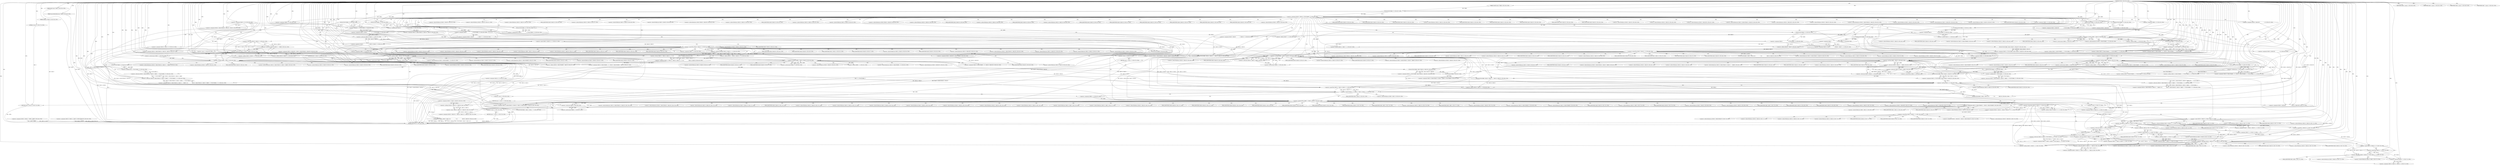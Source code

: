 
digraph "FUN35" {  

"3070" [label = "(METHOD,FUN35)<SUB>593</SUB>" ]

"3860" [label = "(METHOD_RETURN,int)<SUB>593</SUB>" ]

"3071" [label = "(PARAM,AACContext *VAR55)<SUB>593</SUB>" ]

"3072" [label = "(PARAM,SpectralBandReplication *VAR46)<SUB>593</SUB>" ]

"3073" [label = "(PARAM,GetBitContext *VAR84)<SUB>594</SUB>" ]

"3074" [label = "(PARAM,SBRData *VAR153)<SUB>594</SUB>" ]

"3078" [label = "(&lt;operator&gt;.assignment,VAR154 = 0)<SUB>597</SUB>" ]

"3082" [label = "(&lt;operator&gt;.assignment,VAR155 = 16)<SUB>599</SUB>" ]

"3088" [label = "(&lt;operator&gt;.assignment,VAR158 = VAR153-&gt;VAR159)<SUB>601</SUB>" ]

"3093" [label = "(&lt;operator&gt;.assignment,VAR153-&gt;VAR160[0] = VAR153-&gt;VAR160[VAR153-&gt;VAR159])<SUB>603</SUB>" ]

"3106" [label = "(&lt;operator&gt;.assignment,VAR153-&gt;VAR161 = VAR46-&gt;VAR90)<SUB>604</SUB>" ]

"3113" [label = "(&lt;operator&gt;.assignment,VAR153-&gt;VAR162 = VAR153-&gt;VAR163[VAR158])<SUB>605</SUB>" ]

"3672" [label = "(&lt;operator&gt;.assignment,VAR153-&gt;VAR165 = (VAR153-&gt;VAR159 &gt; 1) + 1)<SUB>705</SUB>" ]

"3683" [label = "(&lt;operator&gt;.assignment,VAR153-&gt;VAR166[0]                     = VAR153-&gt;VAR163[0])<SUB>707</SUB>" ]

"3694" [label = "(&lt;operator&gt;.assignment,VAR153-&gt;VAR166[VAR153-&gt;VAR165] = VAR153-&gt;VAR163[VAR153-&gt;VAR159])<SUB>708</SUB>" ]

"3792" [label = "(&lt;operator&gt;.assignment,VAR153-&gt;VAR51[0] = -(VAR153-&gt;VAR51[1] != VAR158))<SUB>726</SUB>" ]

"3806" [label = "(&lt;operator&gt;.assignment,VAR153-&gt;VAR51[1] = -1)<SUB>727</SUB>" ]

"3858" [label = "(RETURN,return 0;,return 0;)<SUB>733</SUB>" ]

"3123" [label = "(&lt;operator&gt;.assignment,VAR153-&gt;VAR164 = FUN20(VAR84, 2))<SUB>607</SUB>" ]

"3613" [label = "(&lt;operator&gt;.logicalOr,VAR154 &lt; 0 || VAR154 &gt; VAR153-&gt;VAR159 + 1)<SUB>690</SUB>" ]

"3640" [label = "(&lt;operator&gt;.lessEqualsThan,VAR68 &lt;= VAR153-&gt;VAR159)<SUB>697</SUB>" ]

"3645" [label = "(&lt;operator&gt;.postIncrement,VAR68++)<SUB>697</SUB>" ]

"3710" [label = "(&lt;operator&gt;.greaterThan,VAR153-&gt;VAR165 &gt; 1)<SUB>709</SUB>" ]

"3815" [label = "(&lt;operator&gt;.logicalAnd,(VAR153-&gt;VAR164 &amp; 1) &amp;&amp; VAR154)<SUB>728</SUB>" ]

"3859" [label = "(LITERAL,0,return 0;)<SUB>733</SUB>" ]

"3132" [label = "(IDENTIFIER,VAR14,&lt;empty&gt;)<SUB>608</SUB>" ]

"3133" [label = "(&lt;operator&gt;.assignment,VAR153-&gt;VAR159                 = 1 &lt;&lt; FUN20(VAR84, 2))<SUB>609</SUB>" ]

"3142" [label = "(&lt;operator&gt;.assignment,VAR156                        = VAR153-&gt;VAR159 - 1)<SUB>610</SUB>" ]

"3180" [label = "(&lt;operator&gt;.assignment,VAR153-&gt;VAR163[0]                   = 0)<SUB>621</SUB>" ]

"3187" [label = "(&lt;operator&gt;.assignment,VAR153-&gt;VAR163[VAR153-&gt;VAR159] = VAR155)<SUB>622</SUB>" ]

"3196" [label = "(&lt;operator&gt;.assignment,VAR155 = (VAR155 + (VAR153-&gt;VAR159 &gt;&gt; 1)) /\012                   VAR153-&gt;VAR159)<SUB>624</SUB>" ]

"3234" [label = "(&lt;operator&gt;.assignment,VAR153-&gt;VAR160[1] = FUN19(VAR84))<SUB>629</SUB>" ]

"3269" [label = "(IDENTIFIER,VAR15,&lt;empty&gt;)<SUB>633</SUB>" ]

"3270" [label = "(&lt;operator&gt;.assignmentPlus,VAR155                     += FUN20(VAR84, 2))<SUB>634</SUB>" ]

"3275" [label = "(&lt;operator&gt;.assignment,VAR157                       = FUN20(VAR84, 2))<SUB>635</SUB>" ]

"3280" [label = "(&lt;operator&gt;.assignment,VAR153-&gt;VAR159                 = VAR157 + 1)<SUB>636</SUB>" ]

"3287" [label = "(&lt;operator&gt;.assignment,VAR153-&gt;VAR163[0]                   = 0)<SUB>637</SUB>" ]

"3294" [label = "(&lt;operator&gt;.assignment,VAR153-&gt;VAR163[VAR153-&gt;VAR159] = VAR155)<SUB>638</SUB>" ]

"3342" [label = "(&lt;operator&gt;.assignment,VAR154 = FUN20(VAR84, VAR151[VAR153-&gt;VAR159]))<SUB>644</SUB>" ]

"3377" [label = "(IDENTIFIER,VAR16,&lt;empty&gt;)<SUB>649</SUB>" ]

"3378" [label = "(&lt;operator&gt;.assignment,VAR153-&gt;VAR163[0]                   = FUN20(VAR84, 2))<SUB>650</SUB>" ]

"3387" [label = "(&lt;operator&gt;.assignment,VAR156                        = FUN20(VAR84, 2))<SUB>651</SUB>" ]

"3392" [label = "(&lt;operator&gt;.assignment,VAR153-&gt;VAR159                 = VAR156 + 1)<SUB>652</SUB>" ]

"3399" [label = "(&lt;operator&gt;.assignment,VAR153-&gt;VAR163[VAR153-&gt;VAR159] = VAR155)<SUB>653</SUB>" ]

"3439" [label = "(&lt;operator&gt;.assignment,VAR154 = FUN20(VAR84, VAR151[VAR153-&gt;VAR159]))<SUB>658</SUB>" ]

"3448" [label = "(FUN34,FUN34(VAR84, VAR153-&gt;VAR160 + 1, VAR153-&gt;VAR159))<SUB>660</SUB>" ]

"3460" [label = "(IDENTIFIER,VAR17,&lt;empty&gt;)<SUB>662</SUB>" ]

"3461" [label = "(&lt;operator&gt;.assignment,VAR153-&gt;VAR163[0]                   = FUN20(VAR84, 2))<SUB>663</SUB>" ]

"3470" [label = "(&lt;operator&gt;.assignmentPlus,VAR155                     += FUN20(VAR84, 2))<SUB>664</SUB>" ]

"3475" [label = "(&lt;operator&gt;.assignment,VAR156                        = FUN20(VAR84, 2))<SUB>665</SUB>" ]

"3480" [label = "(&lt;operator&gt;.assignment,VAR157                       = FUN20(VAR84, 2))<SUB>666</SUB>" ]

"3485" [label = "(&lt;operator&gt;.assignment,VAR153-&gt;VAR159                 = VAR156 + VAR157 + 1)<SUB>667</SUB>" ]

"3513" [label = "(&lt;operator&gt;.assignment,VAR153-&gt;VAR163[VAR153-&gt;VAR159] = VAR155)<SUB>676</SUB>" ]

"3592" [label = "(&lt;operator&gt;.assignment,VAR154 = FUN20(VAR84, VAR151[VAR153-&gt;VAR159]))<SUB>684</SUB>" ]

"3601" [label = "(FUN34,FUN34(VAR84, VAR153-&gt;VAR160 + 1, VAR153-&gt;VAR159))<SUB>686</SUB>" ]

"3625" [label = "(FUN28,FUN28(VAR55-&gt;VAR112, VAR114,\012               &quot;&quot;,\012               VAR154))<SUB>691</SUB>" ]

"3632" [label = "(RETURN,return -1;,return -1;)<SUB>694</SUB>" ]

"3637" [label = "(&lt;operator&gt;.assignment,VAR68 = 1)<SUB>697</SUB>" ]

"3676" [label = "(&lt;operator&gt;.addition,(VAR153-&gt;VAR159 &gt; 1) + 1)<SUB>705</SUB>" ]

"3781" [label = "(&lt;operator&gt;.assignment,VAR153-&gt;VAR166[1] = VAR153-&gt;VAR163[VAR167])<SUB>723</SUB>" ]

"3798" [label = "(&lt;operator&gt;.minus,-(VAR153-&gt;VAR51[1] != VAR158))<SUB>726</SUB>" ]

"3812" [label = "(&lt;operator&gt;.minus,-1)<SUB>727</SUB>" ]

"3823" [label = "(&lt;operator&gt;.assignment,VAR153-&gt;VAR51[1] = VAR153-&gt;VAR159 + 1 - VAR154)<SUB>729</SUB>" ]

"3127" [label = "(FUN20,FUN20(VAR84, 2))<SUB>607</SUB>" ]

"3150" [label = "(&lt;operator&gt;.equals,VAR153-&gt;VAR159 == 1)<SUB>611</SUB>" ]

"3162" [label = "(&lt;operator&gt;.greaterThan,VAR153-&gt;VAR159 &gt; 4)<SUB>614</SUB>" ]

"3214" [label = "(&lt;operator&gt;.lessThan,VAR68 &lt; VAR156)<SUB>626</SUB>" ]

"3217" [label = "(&lt;operator&gt;.postIncrement,VAR68++)<SUB>626</SUB>" ]

"3219" [label = "(&lt;operator&gt;.assignment,VAR153-&gt;VAR163[VAR68 + 1] = VAR153-&gt;VAR163[VAR68] + VAR155)<SUB>627</SUB>" ]

"3247" [label = "(&lt;operator&gt;.lessThan,VAR68 &lt; VAR153-&gt;VAR159)<SUB>630</SUB>" ]

"3252" [label = "(&lt;operator&gt;.postIncrement,VAR68++)<SUB>630</SUB>" ]

"3254" [label = "(&lt;operator&gt;.assignment,VAR153-&gt;VAR160[VAR68 + 1] = VAR153-&gt;VAR160[1])<SUB>631</SUB>" ]

"3308" [label = "(&lt;operator&gt;.lessThan,VAR68 &lt; VAR157)<SUB>640</SUB>" ]

"3311" [label = "(&lt;operator&gt;.postIncrement,VAR68++)<SUB>640</SUB>" ]

"3313" [label = "(&lt;operator&gt;.assignment,VAR153-&gt;VAR163[VAR153-&gt;VAR159 - 1 - VAR68] =\012                VAR153-&gt;VAR163[VAR153-&gt;VAR159 - VAR68] - 2 * FUN20(VAR84, 2) - 2)<SUB>641</SUB>" ]

"3356" [label = "(&lt;operator&gt;.lessThan,VAR68 &lt; VAR153-&gt;VAR159)<SUB>646</SUB>" ]

"3361" [label = "(&lt;operator&gt;.postIncrement,VAR68++)<SUB>646</SUB>" ]

"3363" [label = "(&lt;operator&gt;.assignment,VAR153-&gt;VAR160[VAR153-&gt;VAR159 - VAR68] = FUN19(VAR84))<SUB>647</SUB>" ]

"3413" [label = "(&lt;operator&gt;.lessThan,VAR68 &lt; VAR156)<SUB>655</SUB>" ]

"3416" [label = "(&lt;operator&gt;.postIncrement,VAR68++)<SUB>655</SUB>" ]

"3418" [label = "(&lt;operator&gt;.assignment,VAR153-&gt;VAR163[VAR68 + 1] = VAR153-&gt;VAR163[VAR68] + 2 * FUN20(VAR84, 2) + 2)<SUB>656</SUB>" ]

"3495" [label = "(&lt;operator&gt;.greaterThan,VAR153-&gt;VAR159 &gt; 5)<SUB>669</SUB>" ]

"3527" [label = "(&lt;operator&gt;.lessThan,VAR68 &lt; VAR156)<SUB>678</SUB>" ]

"3530" [label = "(&lt;operator&gt;.postIncrement,VAR68++)<SUB>678</SUB>" ]

"3532" [label = "(&lt;operator&gt;.assignment,VAR153-&gt;VAR163[VAR68 + 1] = VAR153-&gt;VAR163[VAR68] + 2 * FUN20(VAR84, 2) + 2)<SUB>679</SUB>" ]

"3558" [label = "(&lt;operator&gt;.lessThan,VAR68 &lt; VAR157)<SUB>680</SUB>" ]

"3561" [label = "(&lt;operator&gt;.postIncrement,VAR68++)<SUB>680</SUB>" ]

"3563" [label = "(&lt;operator&gt;.assignment,VAR153-&gt;VAR163[VAR153-&gt;VAR159 - 1 - VAR68] =\012                VAR153-&gt;VAR163[VAR153-&gt;VAR159 - VAR68] - 2 * FUN20(VAR84, 2) - 2)<SUB>681</SUB>" ]

"3614" [label = "(&lt;operator&gt;.lessThan,VAR154 &lt; 0)<SUB>690</SUB>" ]

"3617" [label = "(&lt;operator&gt;.greaterThan,VAR154 &gt; VAR153-&gt;VAR159 + 1)<SUB>690</SUB>" ]

"3633" [label = "(&lt;operator&gt;.minus,-1)<SUB>694</SUB>" ]

"3649" [label = "(&lt;operator&gt;.greaterThan,VAR153-&gt;VAR163[VAR68-1] &gt; VAR153-&gt;VAR163[VAR68])<SUB>698</SUB>" ]

"3677" [label = "(&lt;operator&gt;.greaterThan,VAR153-&gt;VAR159 &gt; 1)<SUB>705</SUB>" ]

"3718" [label = "(&lt;operator&gt;.equals,VAR153-&gt;VAR164 == VAR14)<SUB>711</SUB>" ]

"3799" [label = "(&lt;operator&gt;.notEquals,VAR153-&gt;VAR51[1] != VAR158)<SUB>726</SUB>" ]

"3816" [label = "(&lt;operator&gt;.and,VAR153-&gt;VAR164 &amp; 1)<SUB>728</SUB>" ]

"3137" [label = "(&lt;operator&gt;.shiftLeft,1 &lt;&lt; FUN20(VAR84, 2))<SUB>609</SUB>" ]

"3144" [label = "(&lt;operator&gt;.subtraction,VAR153-&gt;VAR159 - 1)<SUB>610</SUB>" ]

"3156" [label = "(&lt;operator&gt;.assignment,VAR153-&gt;VAR161 = 0)<SUB>612</SUB>" ]

"3168" [label = "(FUN28,FUN28(VAR55-&gt;VAR112, VAR114,\012                   &quot;&quot;,\012                   VAR153-&gt;VAR159))<SUB>615</SUB>" ]

"3177" [label = "(RETURN,return -1;,return -1;)<SUB>618</SUB>" ]

"3198" [label = "(&lt;operator&gt;.division,(VAR155 + (VAR153-&gt;VAR159 &gt;&gt; 1)) /\012                   VAR153-&gt;VAR159)<SUB>624</SUB>" ]

"3211" [label = "(&lt;operator&gt;.assignment,VAR68 = 0)<SUB>626</SUB>" ]

"3240" [label = "(FUN19,FUN19(VAR84))<SUB>629</SUB>" ]

"3244" [label = "(&lt;operator&gt;.assignment,VAR68 = 1)<SUB>630</SUB>" ]

"3272" [label = "(FUN20,FUN20(VAR84, 2))<SUB>634</SUB>" ]

"3277" [label = "(FUN20,FUN20(VAR84, 2))<SUB>635</SUB>" ]

"3284" [label = "(&lt;operator&gt;.addition,VAR157 + 1)<SUB>636</SUB>" ]

"3305" [label = "(&lt;operator&gt;.assignment,VAR68 = 0)<SUB>640</SUB>" ]

"3344" [label = "(FUN20,FUN20(VAR84, VAR151[VAR153-&gt;VAR159]))<SUB>644</SUB>" ]

"3353" [label = "(&lt;operator&gt;.assignment,VAR68 = 0)<SUB>646</SUB>" ]

"3384" [label = "(FUN20,FUN20(VAR84, 2))<SUB>650</SUB>" ]

"3389" [label = "(FUN20,FUN20(VAR84, 2))<SUB>651</SUB>" ]

"3396" [label = "(&lt;operator&gt;.addition,VAR156 + 1)<SUB>652</SUB>" ]

"3410" [label = "(&lt;operator&gt;.assignment,VAR68 = 0)<SUB>655</SUB>" ]

"3441" [label = "(FUN20,FUN20(VAR84, VAR151[VAR153-&gt;VAR159]))<SUB>658</SUB>" ]

"3450" [label = "(&lt;operator&gt;.addition,VAR153-&gt;VAR160 + 1)<SUB>660</SUB>" ]

"3467" [label = "(FUN20,FUN20(VAR84, 2))<SUB>663</SUB>" ]

"3472" [label = "(FUN20,FUN20(VAR84, 2))<SUB>664</SUB>" ]

"3477" [label = "(FUN20,FUN20(VAR84, 2))<SUB>665</SUB>" ]

"3482" [label = "(FUN20,FUN20(VAR84, 2))<SUB>666</SUB>" ]

"3489" [label = "(&lt;operator&gt;.addition,VAR156 + VAR157 + 1)<SUB>667</SUB>" ]

"3501" [label = "(FUN28,FUN28(VAR55-&gt;VAR112, VAR114,\012                   &quot;&quot;,\012                   VAR153-&gt;VAR159))<SUB>670</SUB>" ]

"3510" [label = "(RETURN,return -1;,return -1;)<SUB>673</SUB>" ]

"3524" [label = "(&lt;operator&gt;.assignment,VAR68 = 0)<SUB>678</SUB>" ]

"3555" [label = "(&lt;operator&gt;.assignment,VAR68 = 0)<SUB>680</SUB>" ]

"3594" [label = "(FUN20,FUN20(VAR84, VAR151[VAR153-&gt;VAR159]))<SUB>684</SUB>" ]

"3603" [label = "(&lt;operator&gt;.addition,VAR153-&gt;VAR160 + 1)<SUB>686</SUB>" ]

"3619" [label = "(&lt;operator&gt;.addition,VAR153-&gt;VAR159 + 1)<SUB>690</SUB>" ]

"3663" [label = "(FUN28,FUN28(VAR55-&gt;VAR112, VAR114, &quot;&quot;))<SUB>699</SUB>" ]

"3669" [label = "(RETURN,return -1;,return -1;)<SUB>700</SUB>" ]

"3724" [label = "(&lt;operator&gt;.assignment,VAR167 = VAR153-&gt;VAR159 &gt;&gt; 1)<SUB>712</SUB>" ]

"3829" [label = "(&lt;operator&gt;.subtraction,VAR153-&gt;VAR159 + 1 - VAR154)<SUB>729</SUB>" ]

"3839" [label = "(&lt;operator&gt;.logicalAnd,(VAR153-&gt;VAR164 == 2) &amp;&amp; (VAR154 &gt; 1))<SUB>730</SUB>" ]

"3139" [label = "(FUN20,FUN20(VAR84, 2))<SUB>609</SUB>" ]

"3178" [label = "(&lt;operator&gt;.minus,-1)<SUB>618</SUB>" ]

"3199" [label = "(&lt;operator&gt;.addition,VAR155 + (VAR153-&gt;VAR159 &gt;&gt; 1))<SUB>624</SUB>" ]

"3227" [label = "(&lt;operator&gt;.addition,VAR153-&gt;VAR163[VAR68] + VAR155)<SUB>627</SUB>" ]

"3325" [label = "(&lt;operator&gt;.subtraction,VAR153-&gt;VAR163[VAR153-&gt;VAR159 - VAR68] - 2 * FUN20(VAR84, 2) - 2)<SUB>642</SUB>" ]

"3373" [label = "(FUN19,FUN19(VAR84))<SUB>647</SUB>" ]

"3426" [label = "(&lt;operator&gt;.addition,VAR153-&gt;VAR163[VAR68] + 2 * FUN20(VAR84, 2) + 2)<SUB>656</SUB>" ]

"3490" [label = "(&lt;operator&gt;.addition,VAR156 + VAR157)<SUB>667</SUB>" ]

"3511" [label = "(&lt;operator&gt;.minus,-1)<SUB>673</SUB>" ]

"3540" [label = "(&lt;operator&gt;.addition,VAR153-&gt;VAR163[VAR68] + 2 * FUN20(VAR84, 2) + 2)<SUB>679</SUB>" ]

"3575" [label = "(&lt;operator&gt;.subtraction,VAR153-&gt;VAR163[VAR153-&gt;VAR159 - VAR68] - 2 * FUN20(VAR84, 2) - 2)<SUB>682</SUB>" ]

"3670" [label = "(&lt;operator&gt;.minus,-1)<SUB>700</SUB>" ]

"3830" [label = "(&lt;operator&gt;.addition,VAR153-&gt;VAR159 + 1)<SUB>729</SUB>" ]

"3849" [label = "(&lt;operator&gt;.assignment,VAR153-&gt;VAR51[1] = VAR154 - 1)<SUB>731</SUB>" ]

"3201" [label = "(&lt;operator&gt;.arithmeticShiftRight,VAR153-&gt;VAR159 &gt;&gt; 1)<SUB>624</SUB>" ]

"3224" [label = "(&lt;operator&gt;.addition,VAR68 + 1)<SUB>627</SUB>" ]

"3259" [label = "(&lt;operator&gt;.addition,VAR68 + 1)<SUB>631</SUB>" ]

"3318" [label = "(&lt;operator&gt;.subtraction,VAR153-&gt;VAR159 - 1 - VAR68)<SUB>641</SUB>" ]

"3326" [label = "(&lt;operator&gt;.subtraction,VAR153-&gt;VAR163[VAR153-&gt;VAR159 - VAR68] - 2 * FUN20(VAR84, 2))<SUB>642</SUB>" ]

"3368" [label = "(&lt;operator&gt;.subtraction,VAR153-&gt;VAR159 - VAR68)<SUB>647</SUB>" ]

"3423" [label = "(&lt;operator&gt;.addition,VAR68 + 1)<SUB>656</SUB>" ]

"3427" [label = "(&lt;operator&gt;.addition,VAR153-&gt;VAR163[VAR68] + 2 * FUN20(VAR84, 2))<SUB>656</SUB>" ]

"3537" [label = "(&lt;operator&gt;.addition,VAR68 + 1)<SUB>679</SUB>" ]

"3541" [label = "(&lt;operator&gt;.addition,VAR153-&gt;VAR163[VAR68] + 2 * FUN20(VAR84, 2))<SUB>679</SUB>" ]

"3568" [label = "(&lt;operator&gt;.subtraction,VAR153-&gt;VAR159 - 1 - VAR68)<SUB>681</SUB>" ]

"3576" [label = "(&lt;operator&gt;.subtraction,VAR153-&gt;VAR163[VAR153-&gt;VAR159 - VAR68] - 2 * FUN20(VAR84, 2))<SUB>682</SUB>" ]

"3654" [label = "(&lt;operator&gt;.subtraction,VAR68-1)<SUB>698</SUB>" ]

"3726" [label = "(&lt;operator&gt;.arithmeticShiftRight,VAR153-&gt;VAR159 &gt;&gt; 1)<SUB>712</SUB>" ]

"3734" [label = "(&lt;operator&gt;.and,VAR153-&gt;VAR164 &amp; 1)<SUB>713</SUB>" ]

"3840" [label = "(&lt;operator&gt;.equals,VAR153-&gt;VAR164 == 2)<SUB>730</SUB>" ]

"3845" [label = "(&lt;operator&gt;.greaterThan,VAR154 &gt; 1)<SUB>730</SUB>" ]

"3319" [label = "(&lt;operator&gt;.subtraction,VAR153-&gt;VAR159 - 1)<SUB>641</SUB>" ]

"3336" [label = "(&lt;operator&gt;.multiplication,2 * FUN20(VAR84, 2))<SUB>642</SUB>" ]

"3433" [label = "(&lt;operator&gt;.multiplication,2 * FUN20(VAR84, 2))<SUB>656</SUB>" ]

"3547" [label = "(&lt;operator&gt;.multiplication,2 * FUN20(VAR84, 2))<SUB>679</SUB>" ]

"3569" [label = "(&lt;operator&gt;.subtraction,VAR153-&gt;VAR159 - 1)<SUB>681</SUB>" ]

"3586" [label = "(&lt;operator&gt;.multiplication,2 * FUN20(VAR84, 2))<SUB>682</SUB>" ]

"3740" [label = "(&lt;operator&gt;.assignment,VAR167 = VAR153-&gt;VAR159 - FUN32(VAR154 - 1, 1))<SUB>714</SUB>" ]

"3855" [label = "(&lt;operator&gt;.subtraction,VAR154 - 1)<SUB>731</SUB>" ]

"3331" [label = "(&lt;operator&gt;.subtraction,VAR153-&gt;VAR159 - VAR68)<SUB>642</SUB>" ]

"3338" [label = "(FUN20,FUN20(VAR84, 2))<SUB>642</SUB>" ]

"3435" [label = "(FUN20,FUN20(VAR84, 2))<SUB>656</SUB>" ]

"3549" [label = "(FUN20,FUN20(VAR84, 2))<SUB>679</SUB>" ]

"3581" [label = "(&lt;operator&gt;.subtraction,VAR153-&gt;VAR159 - VAR68)<SUB>682</SUB>" ]

"3588" [label = "(FUN20,FUN20(VAR84, 2))<SUB>682</SUB>" ]

"3742" [label = "(&lt;operator&gt;.subtraction,VAR153-&gt;VAR159 - FUN32(VAR154 - 1, 1))<SUB>714</SUB>" ]

"3754" [label = "(&lt;operator&gt;.logicalNot,!VAR154)<SUB>716</SUB>" ]

"3746" [label = "(FUN32,FUN32(VAR154 - 1, 1))<SUB>714</SUB>" ]

"3757" [label = "(&lt;operator&gt;.assignment,VAR167 = 1)<SUB>717</SUB>" ]

"3747" [label = "(&lt;operator&gt;.subtraction,VAR154 - 1)<SUB>714</SUB>" ]

"3763" [label = "(&lt;operator&gt;.equals,VAR154 == 1)<SUB>718</SUB>" ]

"3767" [label = "(&lt;operator&gt;.assignment,VAR167 = VAR153-&gt;VAR159 - 1)<SUB>719</SUB>" ]

"3776" [label = "(&lt;operator&gt;.assignment,VAR167 = VAR154 - 1)<SUB>721</SUB>" ]

"3769" [label = "(&lt;operator&gt;.subtraction,VAR153-&gt;VAR159 - 1)<SUB>719</SUB>" ]

"3778" [label = "(&lt;operator&gt;.subtraction,VAR154 - 1)<SUB>721</SUB>" ]

"3673" [label = "(&lt;operator&gt;.indirectFieldAccess,VAR153-&gt;VAR165)<SUB>705</SUB>" ]

"3684" [label = "(&lt;operator&gt;.indirectIndexAccess,VAR153-&gt;VAR166[0])<SUB>707</SUB>" ]

"3689" [label = "(&lt;operator&gt;.indirectIndexAccess,VAR153-&gt;VAR163[0])<SUB>707</SUB>" ]

"3695" [label = "(&lt;operator&gt;.indirectIndexAccess,VAR153-&gt;VAR166[VAR153-&gt;VAR165])<SUB>708</SUB>" ]

"3702" [label = "(&lt;operator&gt;.indirectIndexAccess,VAR153-&gt;VAR163[VAR153-&gt;VAR159])<SUB>708</SUB>" ]

"3793" [label = "(&lt;operator&gt;.indirectIndexAccess,VAR153-&gt;VAR51[0])<SUB>726</SUB>" ]

"3807" [label = "(&lt;operator&gt;.indirectIndexAccess,VAR153-&gt;VAR51[1])<SUB>727</SUB>" ]

"3642" [label = "(&lt;operator&gt;.indirectFieldAccess,VAR153-&gt;VAR159)<SUB>697</SUB>" ]

"3675" [label = "(FIELD_IDENTIFIER,VAR165,VAR165)<SUB>705</SUB>" ]

"3685" [label = "(&lt;operator&gt;.indirectFieldAccess,VAR153-&gt;VAR166)<SUB>707</SUB>" ]

"3690" [label = "(&lt;operator&gt;.indirectFieldAccess,VAR153-&gt;VAR163)<SUB>707</SUB>" ]

"3696" [label = "(&lt;operator&gt;.indirectFieldAccess,VAR153-&gt;VAR166)<SUB>708</SUB>" ]

"3699" [label = "(&lt;operator&gt;.indirectFieldAccess,VAR153-&gt;VAR165)<SUB>708</SUB>" ]

"3703" [label = "(&lt;operator&gt;.indirectFieldAccess,VAR153-&gt;VAR163)<SUB>708</SUB>" ]

"3706" [label = "(&lt;operator&gt;.indirectFieldAccess,VAR153-&gt;VAR159)<SUB>708</SUB>" ]

"3711" [label = "(&lt;operator&gt;.indirectFieldAccess,VAR153-&gt;VAR165)<SUB>709</SUB>" ]

"3794" [label = "(&lt;operator&gt;.indirectFieldAccess,VAR153-&gt;VAR51)<SUB>726</SUB>" ]

"3808" [label = "(&lt;operator&gt;.indirectFieldAccess,VAR153-&gt;VAR51)<SUB>727</SUB>" ]

"3134" [label = "(&lt;operator&gt;.indirectFieldAccess,VAR153-&gt;VAR159)<SUB>609</SUB>" ]

"3181" [label = "(&lt;operator&gt;.indirectIndexAccess,VAR153-&gt;VAR163[0])<SUB>621</SUB>" ]

"3188" [label = "(&lt;operator&gt;.indirectIndexAccess,VAR153-&gt;VAR163[VAR153-&gt;VAR159])<SUB>622</SUB>" ]

"3235" [label = "(&lt;operator&gt;.indirectIndexAccess,VAR153-&gt;VAR160[1])<SUB>629</SUB>" ]

"3281" [label = "(&lt;operator&gt;.indirectFieldAccess,VAR153-&gt;VAR159)<SUB>636</SUB>" ]

"3288" [label = "(&lt;operator&gt;.indirectIndexAccess,VAR153-&gt;VAR163[0])<SUB>637</SUB>" ]

"3295" [label = "(&lt;operator&gt;.indirectIndexAccess,VAR153-&gt;VAR163[VAR153-&gt;VAR159])<SUB>638</SUB>" ]

"3379" [label = "(&lt;operator&gt;.indirectIndexAccess,VAR153-&gt;VAR163[0])<SUB>650</SUB>" ]

"3393" [label = "(&lt;operator&gt;.indirectFieldAccess,VAR153-&gt;VAR159)<SUB>652</SUB>" ]

"3400" [label = "(&lt;operator&gt;.indirectIndexAccess,VAR153-&gt;VAR163[VAR153-&gt;VAR159])<SUB>653</SUB>" ]

"3455" [label = "(&lt;operator&gt;.indirectFieldAccess,VAR153-&gt;VAR159)<SUB>660</SUB>" ]

"3462" [label = "(&lt;operator&gt;.indirectIndexAccess,VAR153-&gt;VAR163[0])<SUB>663</SUB>" ]

"3486" [label = "(&lt;operator&gt;.indirectFieldAccess,VAR153-&gt;VAR159)<SUB>667</SUB>" ]

"3514" [label = "(&lt;operator&gt;.indirectIndexAccess,VAR153-&gt;VAR163[VAR153-&gt;VAR159])<SUB>676</SUB>" ]

"3608" [label = "(&lt;operator&gt;.indirectFieldAccess,VAR153-&gt;VAR159)<SUB>686</SUB>" ]

"3626" [label = "(&lt;operator&gt;.indirectFieldAccess,VAR55-&gt;VAR112)<SUB>691</SUB>" ]

"3644" [label = "(FIELD_IDENTIFIER,VAR159,VAR159)<SUB>697</SUB>" ]

"3678" [label = "(&lt;operator&gt;.indirectFieldAccess,VAR153-&gt;VAR159)<SUB>705</SUB>" ]

"3687" [label = "(FIELD_IDENTIFIER,VAR166,VAR166)<SUB>707</SUB>" ]

"3692" [label = "(FIELD_IDENTIFIER,VAR163,VAR163)<SUB>707</SUB>" ]

"3698" [label = "(FIELD_IDENTIFIER,VAR166,VAR166)<SUB>708</SUB>" ]

"3701" [label = "(FIELD_IDENTIFIER,VAR165,VAR165)<SUB>708</SUB>" ]

"3705" [label = "(FIELD_IDENTIFIER,VAR163,VAR163)<SUB>708</SUB>" ]

"3708" [label = "(FIELD_IDENTIFIER,VAR159,VAR159)<SUB>708</SUB>" ]

"3713" [label = "(FIELD_IDENTIFIER,VAR165,VAR165)<SUB>709</SUB>" ]

"3782" [label = "(&lt;operator&gt;.indirectIndexAccess,VAR153-&gt;VAR166[1])<SUB>723</SUB>" ]

"3787" [label = "(&lt;operator&gt;.indirectIndexAccess,VAR153-&gt;VAR163[VAR167])<SUB>723</SUB>" ]

"3796" [label = "(FIELD_IDENTIFIER,VAR51,VAR51)<SUB>726</SUB>" ]

"3800" [label = "(&lt;operator&gt;.indirectIndexAccess,VAR153-&gt;VAR51[1])<SUB>726</SUB>" ]

"3810" [label = "(FIELD_IDENTIFIER,VAR51,VAR51)<SUB>727</SUB>" ]

"3817" [label = "(&lt;operator&gt;.indirectFieldAccess,VAR153-&gt;VAR164)<SUB>728</SUB>" ]

"3824" [label = "(&lt;operator&gt;.indirectIndexAccess,VAR153-&gt;VAR51[1])<SUB>729</SUB>" ]

"3136" [label = "(FIELD_IDENTIFIER,VAR159,VAR159)<SUB>609</SUB>" ]

"3145" [label = "(&lt;operator&gt;.indirectFieldAccess,VAR153-&gt;VAR159)<SUB>610</SUB>" ]

"3151" [label = "(&lt;operator&gt;.indirectFieldAccess,VAR153-&gt;VAR159)<SUB>611</SUB>" ]

"3163" [label = "(&lt;operator&gt;.indirectFieldAccess,VAR153-&gt;VAR159)<SUB>614</SUB>" ]

"3182" [label = "(&lt;operator&gt;.indirectFieldAccess,VAR153-&gt;VAR163)<SUB>621</SUB>" ]

"3189" [label = "(&lt;operator&gt;.indirectFieldAccess,VAR153-&gt;VAR163)<SUB>622</SUB>" ]

"3192" [label = "(&lt;operator&gt;.indirectFieldAccess,VAR153-&gt;VAR159)<SUB>622</SUB>" ]

"3206" [label = "(&lt;operator&gt;.indirectFieldAccess,VAR153-&gt;VAR159)<SUB>625</SUB>" ]

"3220" [label = "(&lt;operator&gt;.indirectIndexAccess,VAR153-&gt;VAR163[VAR68 + 1])<SUB>627</SUB>" ]

"3236" [label = "(&lt;operator&gt;.indirectFieldAccess,VAR153-&gt;VAR160)<SUB>629</SUB>" ]

"3249" [label = "(&lt;operator&gt;.indirectFieldAccess,VAR153-&gt;VAR159)<SUB>630</SUB>" ]

"3255" [label = "(&lt;operator&gt;.indirectIndexAccess,VAR153-&gt;VAR160[VAR68 + 1])<SUB>631</SUB>" ]

"3262" [label = "(&lt;operator&gt;.indirectIndexAccess,VAR153-&gt;VAR160[1])<SUB>631</SUB>" ]

"3283" [label = "(FIELD_IDENTIFIER,VAR159,VAR159)<SUB>636</SUB>" ]

"3289" [label = "(&lt;operator&gt;.indirectFieldAccess,VAR153-&gt;VAR163)<SUB>637</SUB>" ]

"3296" [label = "(&lt;operator&gt;.indirectFieldAccess,VAR153-&gt;VAR163)<SUB>638</SUB>" ]

"3299" [label = "(&lt;operator&gt;.indirectFieldAccess,VAR153-&gt;VAR159)<SUB>638</SUB>" ]

"3314" [label = "(&lt;operator&gt;.indirectIndexAccess,VAR153-&gt;VAR163[VAR153-&gt;VAR159 - 1 - VAR68])<SUB>641</SUB>" ]

"3346" [label = "(&lt;operator&gt;.indirectIndexAccess,VAR151[VAR153-&gt;VAR159])<SUB>644</SUB>" ]

"3358" [label = "(&lt;operator&gt;.indirectFieldAccess,VAR153-&gt;VAR159)<SUB>646</SUB>" ]

"3364" [label = "(&lt;operator&gt;.indirectIndexAccess,VAR153-&gt;VAR160[VAR153-&gt;VAR159 - VAR68])<SUB>647</SUB>" ]

"3380" [label = "(&lt;operator&gt;.indirectFieldAccess,VAR153-&gt;VAR163)<SUB>650</SUB>" ]

"3395" [label = "(FIELD_IDENTIFIER,VAR159,VAR159)<SUB>652</SUB>" ]

"3401" [label = "(&lt;operator&gt;.indirectFieldAccess,VAR153-&gt;VAR163)<SUB>653</SUB>" ]

"3404" [label = "(&lt;operator&gt;.indirectFieldAccess,VAR153-&gt;VAR159)<SUB>653</SUB>" ]

"3419" [label = "(&lt;operator&gt;.indirectIndexAccess,VAR153-&gt;VAR163[VAR68 + 1])<SUB>656</SUB>" ]

"3443" [label = "(&lt;operator&gt;.indirectIndexAccess,VAR151[VAR153-&gt;VAR159])<SUB>658</SUB>" ]

"3451" [label = "(&lt;operator&gt;.indirectFieldAccess,VAR153-&gt;VAR160)<SUB>660</SUB>" ]

"3457" [label = "(FIELD_IDENTIFIER,VAR159,VAR159)<SUB>660</SUB>" ]

"3463" [label = "(&lt;operator&gt;.indirectFieldAccess,VAR153-&gt;VAR163)<SUB>663</SUB>" ]

"3488" [label = "(FIELD_IDENTIFIER,VAR159,VAR159)<SUB>667</SUB>" ]

"3496" [label = "(&lt;operator&gt;.indirectFieldAccess,VAR153-&gt;VAR159)<SUB>669</SUB>" ]

"3515" [label = "(&lt;operator&gt;.indirectFieldAccess,VAR153-&gt;VAR163)<SUB>676</SUB>" ]

"3518" [label = "(&lt;operator&gt;.indirectFieldAccess,VAR153-&gt;VAR159)<SUB>676</SUB>" ]

"3533" [label = "(&lt;operator&gt;.indirectIndexAccess,VAR153-&gt;VAR163[VAR68 + 1])<SUB>679</SUB>" ]

"3564" [label = "(&lt;operator&gt;.indirectIndexAccess,VAR153-&gt;VAR163[VAR153-&gt;VAR159 - 1 - VAR68])<SUB>681</SUB>" ]

"3596" [label = "(&lt;operator&gt;.indirectIndexAccess,VAR151[VAR153-&gt;VAR159])<SUB>684</SUB>" ]

"3604" [label = "(&lt;operator&gt;.indirectFieldAccess,VAR153-&gt;VAR160)<SUB>686</SUB>" ]

"3610" [label = "(FIELD_IDENTIFIER,VAR159,VAR159)<SUB>686</SUB>" ]

"3620" [label = "(&lt;operator&gt;.indirectFieldAccess,VAR153-&gt;VAR159)<SUB>690</SUB>" ]

"3628" [label = "(FIELD_IDENTIFIER,VAR112,VAR112)<SUB>691</SUB>" ]

"3650" [label = "(&lt;operator&gt;.indirectIndexAccess,VAR153-&gt;VAR163[VAR68-1])<SUB>698</SUB>" ]

"3657" [label = "(&lt;operator&gt;.indirectIndexAccess,VAR153-&gt;VAR163[VAR68])<SUB>698</SUB>" ]

"3680" [label = "(FIELD_IDENTIFIER,VAR159,VAR159)<SUB>705</SUB>" ]

"3719" [label = "(&lt;operator&gt;.indirectFieldAccess,VAR153-&gt;VAR164)<SUB>711</SUB>" ]

"3783" [label = "(&lt;operator&gt;.indirectFieldAccess,VAR153-&gt;VAR166)<SUB>723</SUB>" ]

"3788" [label = "(&lt;operator&gt;.indirectFieldAccess,VAR153-&gt;VAR163)<SUB>723</SUB>" ]

"3801" [label = "(&lt;operator&gt;.indirectFieldAccess,VAR153-&gt;VAR51)<SUB>726</SUB>" ]

"3819" [label = "(FIELD_IDENTIFIER,VAR164,VAR164)<SUB>728</SUB>" ]

"3825" [label = "(&lt;operator&gt;.indirectFieldAccess,VAR153-&gt;VAR51)<SUB>729</SUB>" ]

"3147" [label = "(FIELD_IDENTIFIER,VAR159,VAR159)<SUB>610</SUB>" ]

"3153" [label = "(FIELD_IDENTIFIER,VAR159,VAR159)<SUB>611</SUB>" ]

"3157" [label = "(&lt;operator&gt;.indirectFieldAccess,VAR153-&gt;VAR161)<SUB>612</SUB>" ]

"3165" [label = "(FIELD_IDENTIFIER,VAR159,VAR159)<SUB>614</SUB>" ]

"3169" [label = "(&lt;operator&gt;.indirectFieldAccess,VAR55-&gt;VAR112)<SUB>615</SUB>" ]

"3174" [label = "(&lt;operator&gt;.indirectFieldAccess,VAR153-&gt;VAR159)<SUB>617</SUB>" ]

"3184" [label = "(FIELD_IDENTIFIER,VAR163,VAR163)<SUB>621</SUB>" ]

"3191" [label = "(FIELD_IDENTIFIER,VAR163,VAR163)<SUB>622</SUB>" ]

"3194" [label = "(FIELD_IDENTIFIER,VAR159,VAR159)<SUB>622</SUB>" ]

"3208" [label = "(FIELD_IDENTIFIER,VAR159,VAR159)<SUB>625</SUB>" ]

"3221" [label = "(&lt;operator&gt;.indirectFieldAccess,VAR153-&gt;VAR163)<SUB>627</SUB>" ]

"3228" [label = "(&lt;operator&gt;.indirectIndexAccess,VAR153-&gt;VAR163[VAR68])<SUB>627</SUB>" ]

"3238" [label = "(FIELD_IDENTIFIER,VAR160,VAR160)<SUB>629</SUB>" ]

"3251" [label = "(FIELD_IDENTIFIER,VAR159,VAR159)<SUB>630</SUB>" ]

"3256" [label = "(&lt;operator&gt;.indirectFieldAccess,VAR153-&gt;VAR160)<SUB>631</SUB>" ]

"3263" [label = "(&lt;operator&gt;.indirectFieldAccess,VAR153-&gt;VAR160)<SUB>631</SUB>" ]

"3291" [label = "(FIELD_IDENTIFIER,VAR163,VAR163)<SUB>637</SUB>" ]

"3298" [label = "(FIELD_IDENTIFIER,VAR163,VAR163)<SUB>638</SUB>" ]

"3301" [label = "(FIELD_IDENTIFIER,VAR159,VAR159)<SUB>638</SUB>" ]

"3315" [label = "(&lt;operator&gt;.indirectFieldAccess,VAR153-&gt;VAR163)<SUB>641</SUB>" ]

"3348" [label = "(&lt;operator&gt;.indirectFieldAccess,VAR153-&gt;VAR159)<SUB>644</SUB>" ]

"3360" [label = "(FIELD_IDENTIFIER,VAR159,VAR159)<SUB>646</SUB>" ]

"3365" [label = "(&lt;operator&gt;.indirectFieldAccess,VAR153-&gt;VAR160)<SUB>647</SUB>" ]

"3382" [label = "(FIELD_IDENTIFIER,VAR163,VAR163)<SUB>650</SUB>" ]

"3403" [label = "(FIELD_IDENTIFIER,VAR163,VAR163)<SUB>653</SUB>" ]

"3406" [label = "(FIELD_IDENTIFIER,VAR159,VAR159)<SUB>653</SUB>" ]

"3420" [label = "(&lt;operator&gt;.indirectFieldAccess,VAR153-&gt;VAR163)<SUB>656</SUB>" ]

"3445" [label = "(&lt;operator&gt;.indirectFieldAccess,VAR153-&gt;VAR159)<SUB>658</SUB>" ]

"3453" [label = "(FIELD_IDENTIFIER,VAR160,VAR160)<SUB>660</SUB>" ]

"3465" [label = "(FIELD_IDENTIFIER,VAR163,VAR163)<SUB>663</SUB>" ]

"3498" [label = "(FIELD_IDENTIFIER,VAR159,VAR159)<SUB>669</SUB>" ]

"3502" [label = "(&lt;operator&gt;.indirectFieldAccess,VAR55-&gt;VAR112)<SUB>670</SUB>" ]

"3507" [label = "(&lt;operator&gt;.indirectFieldAccess,VAR153-&gt;VAR159)<SUB>672</SUB>" ]

"3517" [label = "(FIELD_IDENTIFIER,VAR163,VAR163)<SUB>676</SUB>" ]

"3520" [label = "(FIELD_IDENTIFIER,VAR159,VAR159)<SUB>676</SUB>" ]

"3534" [label = "(&lt;operator&gt;.indirectFieldAccess,VAR153-&gt;VAR163)<SUB>679</SUB>" ]

"3565" [label = "(&lt;operator&gt;.indirectFieldAccess,VAR153-&gt;VAR163)<SUB>681</SUB>" ]

"3598" [label = "(&lt;operator&gt;.indirectFieldAccess,VAR153-&gt;VAR159)<SUB>684</SUB>" ]

"3606" [label = "(FIELD_IDENTIFIER,VAR160,VAR160)<SUB>686</SUB>" ]

"3622" [label = "(FIELD_IDENTIFIER,VAR159,VAR159)<SUB>690</SUB>" ]

"3651" [label = "(&lt;operator&gt;.indirectFieldAccess,VAR153-&gt;VAR163)<SUB>698</SUB>" ]

"3658" [label = "(&lt;operator&gt;.indirectFieldAccess,VAR153-&gt;VAR163)<SUB>698</SUB>" ]

"3664" [label = "(&lt;operator&gt;.indirectFieldAccess,VAR55-&gt;VAR112)<SUB>699</SUB>" ]

"3721" [label = "(FIELD_IDENTIFIER,VAR164,VAR164)<SUB>711</SUB>" ]

"3785" [label = "(FIELD_IDENTIFIER,VAR166,VAR166)<SUB>723</SUB>" ]

"3790" [label = "(FIELD_IDENTIFIER,VAR163,VAR163)<SUB>723</SUB>" ]

"3803" [label = "(FIELD_IDENTIFIER,VAR51,VAR51)<SUB>726</SUB>" ]

"3827" [label = "(FIELD_IDENTIFIER,VAR51,VAR51)<SUB>729</SUB>" ]

"3831" [label = "(&lt;operator&gt;.indirectFieldAccess,VAR153-&gt;VAR159)<SUB>729</SUB>" ]

"3159" [label = "(FIELD_IDENTIFIER,VAR161,VAR161)<SUB>612</SUB>" ]

"3171" [label = "(FIELD_IDENTIFIER,VAR112,VAR112)<SUB>615</SUB>" ]

"3176" [label = "(FIELD_IDENTIFIER,VAR159,VAR159)<SUB>617</SUB>" ]

"3202" [label = "(&lt;operator&gt;.indirectFieldAccess,VAR153-&gt;VAR159)<SUB>624</SUB>" ]

"3223" [label = "(FIELD_IDENTIFIER,VAR163,VAR163)<SUB>627</SUB>" ]

"3229" [label = "(&lt;operator&gt;.indirectFieldAccess,VAR153-&gt;VAR163)<SUB>627</SUB>" ]

"3258" [label = "(FIELD_IDENTIFIER,VAR160,VAR160)<SUB>631</SUB>" ]

"3265" [label = "(FIELD_IDENTIFIER,VAR160,VAR160)<SUB>631</SUB>" ]

"3317" [label = "(FIELD_IDENTIFIER,VAR163,VAR163)<SUB>641</SUB>" ]

"3327" [label = "(&lt;operator&gt;.indirectIndexAccess,VAR153-&gt;VAR163[VAR153-&gt;VAR159 - VAR68])<SUB>642</SUB>" ]

"3350" [label = "(FIELD_IDENTIFIER,VAR159,VAR159)<SUB>644</SUB>" ]

"3367" [label = "(FIELD_IDENTIFIER,VAR160,VAR160)<SUB>647</SUB>" ]

"3369" [label = "(&lt;operator&gt;.indirectFieldAccess,VAR153-&gt;VAR159)<SUB>647</SUB>" ]

"3422" [label = "(FIELD_IDENTIFIER,VAR163,VAR163)<SUB>656</SUB>" ]

"3428" [label = "(&lt;operator&gt;.indirectIndexAccess,VAR153-&gt;VAR163[VAR68])<SUB>656</SUB>" ]

"3447" [label = "(FIELD_IDENTIFIER,VAR159,VAR159)<SUB>658</SUB>" ]

"3504" [label = "(FIELD_IDENTIFIER,VAR112,VAR112)<SUB>670</SUB>" ]

"3509" [label = "(FIELD_IDENTIFIER,VAR159,VAR159)<SUB>672</SUB>" ]

"3536" [label = "(FIELD_IDENTIFIER,VAR163,VAR163)<SUB>679</SUB>" ]

"3542" [label = "(&lt;operator&gt;.indirectIndexAccess,VAR153-&gt;VAR163[VAR68])<SUB>679</SUB>" ]

"3567" [label = "(FIELD_IDENTIFIER,VAR163,VAR163)<SUB>681</SUB>" ]

"3577" [label = "(&lt;operator&gt;.indirectIndexAccess,VAR153-&gt;VAR163[VAR153-&gt;VAR159 - VAR68])<SUB>682</SUB>" ]

"3600" [label = "(FIELD_IDENTIFIER,VAR159,VAR159)<SUB>684</SUB>" ]

"3653" [label = "(FIELD_IDENTIFIER,VAR163,VAR163)<SUB>698</SUB>" ]

"3660" [label = "(FIELD_IDENTIFIER,VAR163,VAR163)<SUB>698</SUB>" ]

"3666" [label = "(FIELD_IDENTIFIER,VAR112,VAR112)<SUB>699</SUB>" ]

"3727" [label = "(&lt;operator&gt;.indirectFieldAccess,VAR153-&gt;VAR159)<SUB>712</SUB>" ]

"3833" [label = "(FIELD_IDENTIFIER,VAR159,VAR159)<SUB>729</SUB>" ]

"3841" [label = "(&lt;operator&gt;.indirectFieldAccess,VAR153-&gt;VAR164)<SUB>730</SUB>" ]

"3850" [label = "(&lt;operator&gt;.indirectIndexAccess,VAR153-&gt;VAR51[1])<SUB>731</SUB>" ]

"3204" [label = "(FIELD_IDENTIFIER,VAR159,VAR159)<SUB>624</SUB>" ]

"3231" [label = "(FIELD_IDENTIFIER,VAR163,VAR163)<SUB>627</SUB>" ]

"3320" [label = "(&lt;operator&gt;.indirectFieldAccess,VAR153-&gt;VAR159)<SUB>641</SUB>" ]

"3328" [label = "(&lt;operator&gt;.indirectFieldAccess,VAR153-&gt;VAR163)<SUB>642</SUB>" ]

"3371" [label = "(FIELD_IDENTIFIER,VAR159,VAR159)<SUB>647</SUB>" ]

"3429" [label = "(&lt;operator&gt;.indirectFieldAccess,VAR153-&gt;VAR163)<SUB>656</SUB>" ]

"3543" [label = "(&lt;operator&gt;.indirectFieldAccess,VAR153-&gt;VAR163)<SUB>679</SUB>" ]

"3570" [label = "(&lt;operator&gt;.indirectFieldAccess,VAR153-&gt;VAR159)<SUB>681</SUB>" ]

"3578" [label = "(&lt;operator&gt;.indirectFieldAccess,VAR153-&gt;VAR163)<SUB>682</SUB>" ]

"3729" [label = "(FIELD_IDENTIFIER,VAR159,VAR159)<SUB>712</SUB>" ]

"3735" [label = "(&lt;operator&gt;.indirectFieldAccess,VAR153-&gt;VAR164)<SUB>713</SUB>" ]

"3843" [label = "(FIELD_IDENTIFIER,VAR164,VAR164)<SUB>730</SUB>" ]

"3851" [label = "(&lt;operator&gt;.indirectFieldAccess,VAR153-&gt;VAR51)<SUB>731</SUB>" ]

"3322" [label = "(FIELD_IDENTIFIER,VAR159,VAR159)<SUB>641</SUB>" ]

"3330" [label = "(FIELD_IDENTIFIER,VAR163,VAR163)<SUB>642</SUB>" ]

"3332" [label = "(&lt;operator&gt;.indirectFieldAccess,VAR153-&gt;VAR159)<SUB>642</SUB>" ]

"3431" [label = "(FIELD_IDENTIFIER,VAR163,VAR163)<SUB>656</SUB>" ]

"3545" [label = "(FIELD_IDENTIFIER,VAR163,VAR163)<SUB>679</SUB>" ]

"3572" [label = "(FIELD_IDENTIFIER,VAR159,VAR159)<SUB>681</SUB>" ]

"3580" [label = "(FIELD_IDENTIFIER,VAR163,VAR163)<SUB>682</SUB>" ]

"3582" [label = "(&lt;operator&gt;.indirectFieldAccess,VAR153-&gt;VAR159)<SUB>682</SUB>" ]

"3737" [label = "(FIELD_IDENTIFIER,VAR164,VAR164)<SUB>713</SUB>" ]

"3853" [label = "(FIELD_IDENTIFIER,VAR51,VAR51)<SUB>731</SUB>" ]

"3334" [label = "(FIELD_IDENTIFIER,VAR159,VAR159)<SUB>642</SUB>" ]

"3584" [label = "(FIELD_IDENTIFIER,VAR159,VAR159)<SUB>682</SUB>" ]

"3743" [label = "(&lt;operator&gt;.indirectFieldAccess,VAR153-&gt;VAR159)<SUB>714</SUB>" ]

"3745" [label = "(FIELD_IDENTIFIER,VAR159,VAR159)<SUB>714</SUB>" ]

"3770" [label = "(&lt;operator&gt;.indirectFieldAccess,VAR153-&gt;VAR159)<SUB>719</SUB>" ]

"3772" [label = "(FIELD_IDENTIFIER,VAR159,VAR159)<SUB>719</SUB>" ]

  "3669" -> "3860"  [ label = "DDG: &lt;RET&gt;"] 

  "3510" -> "3860"  [ label = "DDG: &lt;RET&gt;"] 

  "3858" -> "3860"  [ label = "DDG: &lt;RET&gt;"] 

  "3632" -> "3860"  [ label = "DDG: &lt;RET&gt;"] 

  "3177" -> "3860"  [ label = "DDG: &lt;RET&gt;"] 

  "3071" -> "3860"  [ label = "DDG: VAR55"] 

  "3072" -> "3860"  [ label = "DDG: VAR46"] 

  "3074" -> "3860"  [ label = "DDG: VAR153"] 

  "3078" -> "3860"  [ label = "DDG: VAR154"] 

  "3082" -> "3860"  [ label = "DDG: VAR155"] 

  "3088" -> "3860"  [ label = "DDG: VAR158"] 

  "3093" -> "3860"  [ label = "DDG: VAR153-&gt;VAR160[0]"] 

  "3093" -> "3860"  [ label = "DDG: VAR153-&gt;VAR160[VAR153-&gt;VAR159]"] 

  "3106" -> "3860"  [ label = "DDG: VAR153-&gt;VAR161"] 

  "3106" -> "3860"  [ label = "DDG: VAR46-&gt;VAR90"] 

  "3113" -> "3860"  [ label = "DDG: VAR153-&gt;VAR162"] 

  "3113" -> "3860"  [ label = "DDG: VAR153-&gt;VAR163[VAR158]"] 

  "3123" -> "3860"  [ label = "DDG: VAR153-&gt;VAR164"] 

  "3139" -> "3860"  [ label = "DDG: VAR84"] 

  "3137" -> "3860"  [ label = "DDG: FUN20(VAR84, 2)"] 

  "3133" -> "3860"  [ label = "DDG: 1 &lt;&lt; FUN20(VAR84, 2)"] 

  "3142" -> "3860"  [ label = "DDG: VAR156"] 

  "3142" -> "3860"  [ label = "DDG: VAR153-&gt;VAR159 - 1"] 

  "3150" -> "3860"  [ label = "DDG: VAR153-&gt;VAR159 == 1"] 

  "3156" -> "3860"  [ label = "DDG: VAR153-&gt;VAR161"] 

  "3162" -> "3860"  [ label = "DDG: VAR153-&gt;VAR159 &gt; 4"] 

  "3168" -> "3860"  [ label = "DDG: VAR55-&gt;VAR112"] 

  "3168" -> "3860"  [ label = "DDG: VAR114"] 

  "3168" -> "3860"  [ label = "DDG: VAR153-&gt;VAR159"] 

  "3168" -> "3860"  [ label = "DDG: FUN28(VAR55-&gt;VAR112, VAR114,\012                   &quot;&quot;,\012                   VAR153-&gt;VAR159)"] 

  "3178" -> "3860"  [ label = "DDG: -1"] 

  "3718" -> "3860"  [ label = "DDG: VAR14"] 

  "3070" -> "3071"  [ label = "DDG: "] 

  "3070" -> "3072"  [ label = "DDG: "] 

  "3070" -> "3073"  [ label = "DDG: "] 

  "3070" -> "3074"  [ label = "DDG: "] 

  "3070" -> "3078"  [ label = "DDG: "] 

  "3070" -> "3082"  [ label = "DDG: "] 

  "3677" -> "3672"  [ label = "DDG: VAR153-&gt;VAR159"] 

  "3677" -> "3672"  [ label = "DDG: 1"] 

  "3070" -> "3672"  [ label = "DDG: "] 

  "3461" -> "3683"  [ label = "DDG: VAR153-&gt;VAR163[0]"] 

  "3378" -> "3683"  [ label = "DDG: VAR153-&gt;VAR163[0]"] 

  "3287" -> "3683"  [ label = "DDG: VAR153-&gt;VAR163[0]"] 

  "3180" -> "3683"  [ label = "DDG: VAR153-&gt;VAR163[0]"] 

  "3513" -> "3694"  [ label = "DDG: VAR153-&gt;VAR163[VAR153-&gt;VAR159]"] 

  "3399" -> "3694"  [ label = "DDG: VAR153-&gt;VAR163[VAR153-&gt;VAR159]"] 

  "3294" -> "3694"  [ label = "DDG: VAR153-&gt;VAR163[VAR153-&gt;VAR159]"] 

  "3187" -> "3694"  [ label = "DDG: VAR153-&gt;VAR163[VAR153-&gt;VAR159]"] 

  "3798" -> "3792"  [ label = "DDG: VAR153-&gt;VAR51[1] != VAR158"] 

  "3812" -> "3806"  [ label = "DDG: 1"] 

  "3859" -> "3858"  [ label = "DDG: 0"] 

  "3070" -> "3858"  [ label = "DDG: "] 

  "3127" -> "3123"  [ label = "DDG: VAR84"] 

  "3127" -> "3123"  [ label = "DDG: 2"] 

  "3070" -> "3859"  [ label = "DDG: "] 

  "3070" -> "3132"  [ label = "DDG: "] 

  "3137" -> "3133"  [ label = "DDG: 1"] 

  "3137" -> "3133"  [ label = "DDG: FUN20(VAR84, 2)"] 

  "3144" -> "3142"  [ label = "DDG: VAR153-&gt;VAR159"] 

  "3144" -> "3142"  [ label = "DDG: 1"] 

  "3070" -> "3180"  [ label = "DDG: "] 

  "3082" -> "3187"  [ label = "DDG: VAR155"] 

  "3070" -> "3187"  [ label = "DDG: "] 

  "3198" -> "3196"  [ label = "DDG: VAR155 + (VAR153-&gt;VAR159 &gt;&gt; 1)"] 

  "3198" -> "3196"  [ label = "DDG: VAR153-&gt;VAR159"] 

  "3240" -> "3234"  [ label = "DDG: VAR84"] 

  "3070" -> "3269"  [ label = "DDG: "] 

  "3272" -> "3270"  [ label = "DDG: VAR84"] 

  "3272" -> "3270"  [ label = "DDG: 2"] 

  "3277" -> "3275"  [ label = "DDG: VAR84"] 

  "3277" -> "3275"  [ label = "DDG: 2"] 

  "3275" -> "3280"  [ label = "DDG: VAR157"] 

  "3070" -> "3280"  [ label = "DDG: "] 

  "3070" -> "3287"  [ label = "DDG: "] 

  "3270" -> "3294"  [ label = "DDG: VAR155"] 

  "3070" -> "3294"  [ label = "DDG: "] 

  "3344" -> "3342"  [ label = "DDG: VAR84"] 

  "3344" -> "3342"  [ label = "DDG: VAR151[VAR153-&gt;VAR159]"] 

  "3070" -> "3377"  [ label = "DDG: "] 

  "3384" -> "3378"  [ label = "DDG: VAR84"] 

  "3384" -> "3378"  [ label = "DDG: 2"] 

  "3389" -> "3387"  [ label = "DDG: VAR84"] 

  "3389" -> "3387"  [ label = "DDG: 2"] 

  "3387" -> "3392"  [ label = "DDG: VAR156"] 

  "3070" -> "3392"  [ label = "DDG: "] 

  "3082" -> "3399"  [ label = "DDG: VAR155"] 

  "3070" -> "3399"  [ label = "DDG: "] 

  "3441" -> "3439"  [ label = "DDG: VAR84"] 

  "3441" -> "3439"  [ label = "DDG: VAR151[VAR153-&gt;VAR159]"] 

  "3070" -> "3460"  [ label = "DDG: "] 

  "3467" -> "3461"  [ label = "DDG: VAR84"] 

  "3467" -> "3461"  [ label = "DDG: 2"] 

  "3472" -> "3470"  [ label = "DDG: VAR84"] 

  "3472" -> "3470"  [ label = "DDG: 2"] 

  "3477" -> "3475"  [ label = "DDG: VAR84"] 

  "3477" -> "3475"  [ label = "DDG: 2"] 

  "3482" -> "3480"  [ label = "DDG: VAR84"] 

  "3482" -> "3480"  [ label = "DDG: 2"] 

  "3475" -> "3485"  [ label = "DDG: VAR156"] 

  "3070" -> "3485"  [ label = "DDG: "] 

  "3480" -> "3485"  [ label = "DDG: VAR157"] 

  "3470" -> "3513"  [ label = "DDG: VAR155"] 

  "3070" -> "3513"  [ label = "DDG: "] 

  "3594" -> "3592"  [ label = "DDG: VAR84"] 

  "3594" -> "3592"  [ label = "DDG: VAR151[VAR153-&gt;VAR159]"] 

  "3614" -> "3613"  [ label = "DDG: VAR154"] 

  "3614" -> "3613"  [ label = "DDG: 0"] 

  "3617" -> "3613"  [ label = "DDG: VAR154"] 

  "3617" -> "3613"  [ label = "DDG: VAR153-&gt;VAR159 + 1"] 

  "3633" -> "3632"  [ label = "DDG: -1"] 

  "3070" -> "3637"  [ label = "DDG: "] 

  "3637" -> "3640"  [ label = "DDG: VAR68"] 

  "3645" -> "3640"  [ label = "DDG: VAR68"] 

  "3070" -> "3640"  [ label = "DDG: "] 

  "3601" -> "3640"  [ label = "DDG: VAR153-&gt;VAR159"] 

  "3448" -> "3640"  [ label = "DDG: VAR153-&gt;VAR159"] 

  "3356" -> "3640"  [ label = "DDG: VAR153-&gt;VAR159"] 

  "3247" -> "3640"  [ label = "DDG: VAR153-&gt;VAR159"] 

  "3654" -> "3645"  [ label = "DDG: VAR68"] 

  "3070" -> "3645"  [ label = "DDG: "] 

  "3677" -> "3676"  [ label = "DDG: VAR153-&gt;VAR159"] 

  "3677" -> "3676"  [ label = "DDG: 1"] 

  "3070" -> "3676"  [ label = "DDG: "] 

  "3672" -> "3710"  [ label = "DDG: VAR153-&gt;VAR165"] 

  "3070" -> "3710"  [ label = "DDG: "] 

  "3799" -> "3798"  [ label = "DDG: VAR153-&gt;VAR51[1]"] 

  "3799" -> "3798"  [ label = "DDG: VAR158"] 

  "3070" -> "3812"  [ label = "DDG: "] 

  "3816" -> "3815"  [ label = "DDG: VAR153-&gt;VAR164"] 

  "3816" -> "3815"  [ label = "DDG: 1"] 

  "3614" -> "3815"  [ label = "DDG: VAR154"] 

  "3617" -> "3815"  [ label = "DDG: VAR154"] 

  "3754" -> "3815"  [ label = "DDG: VAR154"] 

  "3763" -> "3815"  [ label = "DDG: VAR154"] 

  "3778" -> "3815"  [ label = "DDG: VAR154"] 

  "3747" -> "3815"  [ label = "DDG: VAR154"] 

  "3070" -> "3815"  [ label = "DDG: "] 

  "3829" -> "3823"  [ label = "DDG: VAR153-&gt;VAR159 + 1"] 

  "3829" -> "3823"  [ label = "DDG: VAR154"] 

  "3073" -> "3127"  [ label = "DDG: VAR84"] 

  "3070" -> "3127"  [ label = "DDG: "] 

  "3196" -> "3219"  [ label = "DDG: VAR155"] 

  "3070" -> "3219"  [ label = "DDG: "] 

  "3234" -> "3254"  [ label = "DDG: VAR153-&gt;VAR160[1]"] 

  "3082" -> "3270"  [ label = "DDG: VAR155"] 

  "3070" -> "3270"  [ label = "DDG: "] 

  "3325" -> "3313"  [ label = "DDG: VAR153-&gt;VAR163[VAR153-&gt;VAR159 - VAR68] - 2 * FUN20(VAR84, 2)"] 

  "3325" -> "3313"  [ label = "DDG: 2"] 

  "3373" -> "3363"  [ label = "DDG: VAR84"] 

  "3433" -> "3418"  [ label = "DDG: 2"] 

  "3433" -> "3418"  [ label = "DDG: FUN20(VAR84, 2)"] 

  "3070" -> "3418"  [ label = "DDG: "] 

  "3441" -> "3448"  [ label = "DDG: VAR84"] 

  "3070" -> "3448"  [ label = "DDG: "] 

  "3093" -> "3448"  [ label = "DDG: VAR153-&gt;VAR160[0]"] 

  "3392" -> "3448"  [ label = "DDG: VAR153-&gt;VAR159"] 

  "3082" -> "3470"  [ label = "DDG: VAR155"] 

  "3070" -> "3470"  [ label = "DDG: "] 

  "3547" -> "3532"  [ label = "DDG: 2"] 

  "3547" -> "3532"  [ label = "DDG: FUN20(VAR84, 2)"] 

  "3070" -> "3532"  [ label = "DDG: "] 

  "3575" -> "3563"  [ label = "DDG: VAR153-&gt;VAR163[VAR153-&gt;VAR159 - VAR68] - 2 * FUN20(VAR84, 2)"] 

  "3575" -> "3563"  [ label = "DDG: 2"] 

  "3594" -> "3601"  [ label = "DDG: VAR84"] 

  "3070" -> "3601"  [ label = "DDG: "] 

  "3093" -> "3601"  [ label = "DDG: VAR153-&gt;VAR160[0]"] 

  "3495" -> "3601"  [ label = "DDG: VAR153-&gt;VAR159"] 

  "3581" -> "3601"  [ label = "DDG: VAR153-&gt;VAR159"] 

  "3078" -> "3614"  [ label = "DDG: VAR154"] 

  "3592" -> "3614"  [ label = "DDG: VAR154"] 

  "3439" -> "3614"  [ label = "DDG: VAR154"] 

  "3342" -> "3614"  [ label = "DDG: VAR154"] 

  "3070" -> "3614"  [ label = "DDG: "] 

  "3614" -> "3617"  [ label = "DDG: VAR154"] 

  "3070" -> "3617"  [ label = "DDG: "] 

  "3601" -> "3617"  [ label = "DDG: VAR153-&gt;VAR159"] 

  "3448" -> "3617"  [ label = "DDG: VAR153-&gt;VAR159"] 

  "3356" -> "3617"  [ label = "DDG: VAR153-&gt;VAR159"] 

  "3247" -> "3617"  [ label = "DDG: VAR153-&gt;VAR159"] 

  "3070" -> "3625"  [ label = "DDG: "] 

  "3614" -> "3625"  [ label = "DDG: VAR154"] 

  "3617" -> "3625"  [ label = "DDG: VAR154"] 

  "3640" -> "3677"  [ label = "DDG: VAR153-&gt;VAR159"] 

  "3070" -> "3677"  [ label = "DDG: "] 

  "3088" -> "3799"  [ label = "DDG: VAR158"] 

  "3070" -> "3799"  [ label = "DDG: "] 

  "3123" -> "3816"  [ label = "DDG: VAR153-&gt;VAR164"] 

  "3718" -> "3816"  [ label = "DDG: VAR153-&gt;VAR164"] 

  "3734" -> "3816"  [ label = "DDG: VAR153-&gt;VAR164"] 

  "3070" -> "3816"  [ label = "DDG: "] 

  "3070" -> "3137"  [ label = "DDG: "] 

  "3139" -> "3137"  [ label = "DDG: VAR84"] 

  "3139" -> "3137"  [ label = "DDG: 2"] 

  "3133" -> "3144"  [ label = "DDG: VAR153-&gt;VAR159"] 

  "3070" -> "3144"  [ label = "DDG: "] 

  "3144" -> "3150"  [ label = "DDG: VAR153-&gt;VAR159"] 

  "3070" -> "3150"  [ label = "DDG: "] 

  "3070" -> "3156"  [ label = "DDG: "] 

  "3150" -> "3162"  [ label = "DDG: VAR153-&gt;VAR159"] 

  "3070" -> "3162"  [ label = "DDG: "] 

  "3178" -> "3177"  [ label = "DDG: -1"] 

  "3070" -> "3198"  [ label = "DDG: "] 

  "3082" -> "3198"  [ label = "DDG: VAR155"] 

  "3201" -> "3198"  [ label = "DDG: VAR153-&gt;VAR159"] 

  "3201" -> "3198"  [ label = "DDG: 1"] 

  "3070" -> "3211"  [ label = "DDG: "] 

  "3211" -> "3214"  [ label = "DDG: VAR68"] 

  "3217" -> "3214"  [ label = "DDG: VAR68"] 

  "3070" -> "3214"  [ label = "DDG: "] 

  "3142" -> "3214"  [ label = "DDG: VAR156"] 

  "3070" -> "3217"  [ label = "DDG: "] 

  "3214" -> "3217"  [ label = "DDG: VAR68"] 

  "3139" -> "3240"  [ label = "DDG: VAR84"] 

  "3070" -> "3240"  [ label = "DDG: "] 

  "3070" -> "3244"  [ label = "DDG: "] 

  "3244" -> "3247"  [ label = "DDG: VAR68"] 

  "3252" -> "3247"  [ label = "DDG: VAR68"] 

  "3070" -> "3247"  [ label = "DDG: "] 

  "3198" -> "3247"  [ label = "DDG: VAR153-&gt;VAR159"] 

  "3070" -> "3252"  [ label = "DDG: "] 

  "3247" -> "3252"  [ label = "DDG: VAR68"] 

  "3127" -> "3272"  [ label = "DDG: VAR84"] 

  "3070" -> "3272"  [ label = "DDG: "] 

  "3272" -> "3277"  [ label = "DDG: VAR84"] 

  "3070" -> "3277"  [ label = "DDG: "] 

  "3275" -> "3284"  [ label = "DDG: VAR157"] 

  "3070" -> "3284"  [ label = "DDG: "] 

  "3070" -> "3305"  [ label = "DDG: "] 

  "3305" -> "3308"  [ label = "DDG: VAR68"] 

  "3311" -> "3308"  [ label = "DDG: VAR68"] 

  "3070" -> "3308"  [ label = "DDG: "] 

  "3275" -> "3308"  [ label = "DDG: VAR157"] 

  "3331" -> "3311"  [ label = "DDG: VAR68"] 

  "3070" -> "3311"  [ label = "DDG: "] 

  "3277" -> "3344"  [ label = "DDG: VAR84"] 

  "3338" -> "3344"  [ label = "DDG: VAR84"] 

  "3070" -> "3344"  [ label = "DDG: "] 

  "3070" -> "3353"  [ label = "DDG: "] 

  "3353" -> "3356"  [ label = "DDG: VAR68"] 

  "3361" -> "3356"  [ label = "DDG: VAR68"] 

  "3070" -> "3356"  [ label = "DDG: "] 

  "3280" -> "3356"  [ label = "DDG: VAR153-&gt;VAR159"] 

  "3368" -> "3356"  [ label = "DDG: VAR153-&gt;VAR159"] 

  "3331" -> "3356"  [ label = "DDG: VAR153-&gt;VAR159"] 

  "3368" -> "3361"  [ label = "DDG: VAR68"] 

  "3070" -> "3361"  [ label = "DDG: "] 

  "3127" -> "3384"  [ label = "DDG: VAR84"] 

  "3070" -> "3384"  [ label = "DDG: "] 

  "3384" -> "3389"  [ label = "DDG: VAR84"] 

  "3070" -> "3389"  [ label = "DDG: "] 

  "3387" -> "3396"  [ label = "DDG: VAR156"] 

  "3070" -> "3396"  [ label = "DDG: "] 

  "3070" -> "3410"  [ label = "DDG: "] 

  "3410" -> "3413"  [ label = "DDG: VAR68"] 

  "3416" -> "3413"  [ label = "DDG: VAR68"] 

  "3070" -> "3413"  [ label = "DDG: "] 

  "3387" -> "3413"  [ label = "DDG: VAR156"] 

  "3070" -> "3416"  [ label = "DDG: "] 

  "3413" -> "3416"  [ label = "DDG: VAR68"] 

  "3389" -> "3441"  [ label = "DDG: VAR84"] 

  "3435" -> "3441"  [ label = "DDG: VAR84"] 

  "3070" -> "3441"  [ label = "DDG: "] 

  "3093" -> "3450"  [ label = "DDG: VAR153-&gt;VAR160[0]"] 

  "3070" -> "3450"  [ label = "DDG: "] 

  "3127" -> "3467"  [ label = "DDG: VAR84"] 

  "3070" -> "3467"  [ label = "DDG: "] 

  "3467" -> "3472"  [ label = "DDG: VAR84"] 

  "3070" -> "3472"  [ label = "DDG: "] 

  "3472" -> "3477"  [ label = "DDG: VAR84"] 

  "3070" -> "3477"  [ label = "DDG: "] 

  "3477" -> "3482"  [ label = "DDG: VAR84"] 

  "3070" -> "3482"  [ label = "DDG: "] 

  "3475" -> "3489"  [ label = "DDG: VAR156"] 

  "3070" -> "3489"  [ label = "DDG: "] 

  "3480" -> "3489"  [ label = "DDG: VAR157"] 

  "3485" -> "3495"  [ label = "DDG: VAR153-&gt;VAR159"] 

  "3070" -> "3495"  [ label = "DDG: "] 

  "3511" -> "3510"  [ label = "DDG: -1"] 

  "3070" -> "3524"  [ label = "DDG: "] 

  "3524" -> "3527"  [ label = "DDG: VAR68"] 

  "3530" -> "3527"  [ label = "DDG: VAR68"] 

  "3070" -> "3527"  [ label = "DDG: "] 

  "3475" -> "3527"  [ label = "DDG: VAR156"] 

  "3070" -> "3530"  [ label = "DDG: "] 

  "3527" -> "3530"  [ label = "DDG: VAR68"] 

  "3070" -> "3555"  [ label = "DDG: "] 

  "3555" -> "3558"  [ label = "DDG: VAR68"] 

  "3561" -> "3558"  [ label = "DDG: VAR68"] 

  "3070" -> "3558"  [ label = "DDG: "] 

  "3480" -> "3558"  [ label = "DDG: VAR157"] 

  "3581" -> "3561"  [ label = "DDG: VAR68"] 

  "3070" -> "3561"  [ label = "DDG: "] 

  "3482" -> "3594"  [ label = "DDG: VAR84"] 

  "3588" -> "3594"  [ label = "DDG: VAR84"] 

  "3549" -> "3594"  [ label = "DDG: VAR84"] 

  "3070" -> "3594"  [ label = "DDG: "] 

  "3093" -> "3603"  [ label = "DDG: VAR153-&gt;VAR160[0]"] 

  "3070" -> "3603"  [ label = "DDG: "] 

  "3601" -> "3619"  [ label = "DDG: VAR153-&gt;VAR159"] 

  "3448" -> "3619"  [ label = "DDG: VAR153-&gt;VAR159"] 

  "3356" -> "3619"  [ label = "DDG: VAR153-&gt;VAR159"] 

  "3247" -> "3619"  [ label = "DDG: VAR153-&gt;VAR159"] 

  "3070" -> "3619"  [ label = "DDG: "] 

  "3070" -> "3633"  [ label = "DDG: "] 

  "3670" -> "3669"  [ label = "DDG: -1"] 

  "3123" -> "3718"  [ label = "DDG: VAR153-&gt;VAR164"] 

  "3070" -> "3718"  [ label = "DDG: "] 

  "3726" -> "3724"  [ label = "DDG: VAR153-&gt;VAR159"] 

  "3726" -> "3724"  [ label = "DDG: 1"] 

  "3677" -> "3829"  [ label = "DDG: VAR153-&gt;VAR159"] 

  "3769" -> "3829"  [ label = "DDG: VAR153-&gt;VAR159"] 

  "3742" -> "3829"  [ label = "DDG: VAR153-&gt;VAR159"] 

  "3726" -> "3829"  [ label = "DDG: VAR153-&gt;VAR159"] 

  "3070" -> "3829"  [ label = "DDG: "] 

  "3815" -> "3829"  [ label = "DDG: VAR154"] 

  "3127" -> "3139"  [ label = "DDG: VAR84"] 

  "3070" -> "3139"  [ label = "DDG: "] 

  "3070" -> "3168"  [ label = "DDG: "] 

  "3162" -> "3168"  [ label = "DDG: VAR153-&gt;VAR159"] 

  "3070" -> "3199"  [ label = "DDG: "] 

  "3082" -> "3199"  [ label = "DDG: VAR155"] 

  "3201" -> "3199"  [ label = "DDG: VAR153-&gt;VAR159"] 

  "3201" -> "3199"  [ label = "DDG: 1"] 

  "3196" -> "3227"  [ label = "DDG: VAR155"] 

  "3070" -> "3227"  [ label = "DDG: "] 

  "3326" -> "3325"  [ label = "DDG: VAR153-&gt;VAR163[VAR153-&gt;VAR159 - VAR68]"] 

  "3326" -> "3325"  [ label = "DDG: 2 * FUN20(VAR84, 2)"] 

  "3070" -> "3325"  [ label = "DDG: "] 

  "3344" -> "3373"  [ label = "DDG: VAR84"] 

  "3070" -> "3373"  [ label = "DDG: "] 

  "3433" -> "3426"  [ label = "DDG: 2"] 

  "3433" -> "3426"  [ label = "DDG: FUN20(VAR84, 2)"] 

  "3070" -> "3426"  [ label = "DDG: "] 

  "3475" -> "3490"  [ label = "DDG: VAR156"] 

  "3070" -> "3490"  [ label = "DDG: "] 

  "3480" -> "3490"  [ label = "DDG: VAR157"] 

  "3070" -> "3501"  [ label = "DDG: "] 

  "3495" -> "3501"  [ label = "DDG: VAR153-&gt;VAR159"] 

  "3547" -> "3540"  [ label = "DDG: 2"] 

  "3547" -> "3540"  [ label = "DDG: FUN20(VAR84, 2)"] 

  "3070" -> "3540"  [ label = "DDG: "] 

  "3576" -> "3575"  [ label = "DDG: VAR153-&gt;VAR163[VAR153-&gt;VAR159 - VAR68]"] 

  "3576" -> "3575"  [ label = "DDG: 2 * FUN20(VAR84, 2)"] 

  "3070" -> "3575"  [ label = "DDG: "] 

  "3070" -> "3663"  [ label = "DDG: "] 

  "3677" -> "3830"  [ label = "DDG: VAR153-&gt;VAR159"] 

  "3769" -> "3830"  [ label = "DDG: VAR153-&gt;VAR159"] 

  "3742" -> "3830"  [ label = "DDG: VAR153-&gt;VAR159"] 

  "3726" -> "3830"  [ label = "DDG: VAR153-&gt;VAR159"] 

  "3070" -> "3830"  [ label = "DDG: "] 

  "3840" -> "3839"  [ label = "DDG: VAR153-&gt;VAR164"] 

  "3840" -> "3839"  [ label = "DDG: 2"] 

  "3845" -> "3839"  [ label = "DDG: VAR154"] 

  "3845" -> "3839"  [ label = "DDG: 1"] 

  "3855" -> "3849"  [ label = "DDG: VAR154"] 

  "3855" -> "3849"  [ label = "DDG: 1"] 

  "3070" -> "3178"  [ label = "DDG: "] 

  "3162" -> "3201"  [ label = "DDG: VAR153-&gt;VAR159"] 

  "3070" -> "3201"  [ label = "DDG: "] 

  "3214" -> "3224"  [ label = "DDG: VAR68"] 

  "3070" -> "3224"  [ label = "DDG: "] 

  "3247" -> "3259"  [ label = "DDG: VAR68"] 

  "3070" -> "3259"  [ label = "DDG: "] 

  "3319" -> "3318"  [ label = "DDG: VAR153-&gt;VAR159"] 

  "3319" -> "3318"  [ label = "DDG: 1"] 

  "3308" -> "3318"  [ label = "DDG: VAR68"] 

  "3070" -> "3318"  [ label = "DDG: "] 

  "3336" -> "3326"  [ label = "DDG: 2"] 

  "3336" -> "3326"  [ label = "DDG: FUN20(VAR84, 2)"] 

  "3356" -> "3368"  [ label = "DDG: VAR153-&gt;VAR159"] 

  "3356" -> "3368"  [ label = "DDG: VAR68"] 

  "3070" -> "3368"  [ label = "DDG: "] 

  "3413" -> "3423"  [ label = "DDG: VAR68"] 

  "3070" -> "3423"  [ label = "DDG: "] 

  "3433" -> "3427"  [ label = "DDG: 2"] 

  "3433" -> "3427"  [ label = "DDG: FUN20(VAR84, 2)"] 

  "3070" -> "3511"  [ label = "DDG: "] 

  "3527" -> "3537"  [ label = "DDG: VAR68"] 

  "3070" -> "3537"  [ label = "DDG: "] 

  "3547" -> "3541"  [ label = "DDG: 2"] 

  "3547" -> "3541"  [ label = "DDG: FUN20(VAR84, 2)"] 

  "3569" -> "3568"  [ label = "DDG: VAR153-&gt;VAR159"] 

  "3569" -> "3568"  [ label = "DDG: 1"] 

  "3558" -> "3568"  [ label = "DDG: VAR68"] 

  "3070" -> "3568"  [ label = "DDG: "] 

  "3586" -> "3576"  [ label = "DDG: 2"] 

  "3586" -> "3576"  [ label = "DDG: FUN20(VAR84, 2)"] 

  "3640" -> "3654"  [ label = "DDG: VAR68"] 

  "3070" -> "3654"  [ label = "DDG: "] 

  "3070" -> "3670"  [ label = "DDG: "] 

  "3677" -> "3726"  [ label = "DDG: VAR153-&gt;VAR159"] 

  "3070" -> "3726"  [ label = "DDG: "] 

  "3816" -> "3840"  [ label = "DDG: VAR153-&gt;VAR164"] 

  "3070" -> "3840"  [ label = "DDG: "] 

  "3815" -> "3845"  [ label = "DDG: VAR154"] 

  "3070" -> "3845"  [ label = "DDG: "] 

  "3280" -> "3319"  [ label = "DDG: VAR153-&gt;VAR159"] 

  "3331" -> "3319"  [ label = "DDG: VAR153-&gt;VAR159"] 

  "3070" -> "3319"  [ label = "DDG: "] 

  "3070" -> "3336"  [ label = "DDG: "] 

  "3338" -> "3336"  [ label = "DDG: VAR84"] 

  "3338" -> "3336"  [ label = "DDG: 2"] 

  "3070" -> "3433"  [ label = "DDG: "] 

  "3435" -> "3433"  [ label = "DDG: VAR84"] 

  "3435" -> "3433"  [ label = "DDG: 2"] 

  "3070" -> "3547"  [ label = "DDG: "] 

  "3549" -> "3547"  [ label = "DDG: VAR84"] 

  "3549" -> "3547"  [ label = "DDG: 2"] 

  "3495" -> "3569"  [ label = "DDG: VAR153-&gt;VAR159"] 

  "3581" -> "3569"  [ label = "DDG: VAR153-&gt;VAR159"] 

  "3070" -> "3569"  [ label = "DDG: "] 

  "3070" -> "3586"  [ label = "DDG: "] 

  "3588" -> "3586"  [ label = "DDG: VAR84"] 

  "3588" -> "3586"  [ label = "DDG: 2"] 

  "3718" -> "3734"  [ label = "DDG: VAR153-&gt;VAR164"] 

  "3070" -> "3734"  [ label = "DDG: "] 

  "3742" -> "3740"  [ label = "DDG: VAR153-&gt;VAR159"] 

  "3742" -> "3740"  [ label = "DDG: FUN32(VAR154 - 1, 1)"] 

  "3815" -> "3855"  [ label = "DDG: VAR154"] 

  "3845" -> "3855"  [ label = "DDG: VAR154"] 

  "3070" -> "3855"  [ label = "DDG: "] 

  "3319" -> "3331"  [ label = "DDG: VAR153-&gt;VAR159"] 

  "3318" -> "3331"  [ label = "DDG: VAR68"] 

  "3070" -> "3331"  [ label = "DDG: "] 

  "3277" -> "3338"  [ label = "DDG: VAR84"] 

  "3070" -> "3338"  [ label = "DDG: "] 

  "3389" -> "3435"  [ label = "DDG: VAR84"] 

  "3070" -> "3435"  [ label = "DDG: "] 

  "3482" -> "3549"  [ label = "DDG: VAR84"] 

  "3070" -> "3549"  [ label = "DDG: "] 

  "3569" -> "3581"  [ label = "DDG: VAR153-&gt;VAR159"] 

  "3568" -> "3581"  [ label = "DDG: VAR68"] 

  "3070" -> "3581"  [ label = "DDG: "] 

  "3482" -> "3588"  [ label = "DDG: VAR84"] 

  "3549" -> "3588"  [ label = "DDG: VAR84"] 

  "3070" -> "3588"  [ label = "DDG: "] 

  "3677" -> "3742"  [ label = "DDG: VAR153-&gt;VAR159"] 

  "3746" -> "3742"  [ label = "DDG: VAR154 - 1"] 

  "3746" -> "3742"  [ label = "DDG: 1"] 

  "3747" -> "3746"  [ label = "DDG: VAR154"] 

  "3747" -> "3746"  [ label = "DDG: 1"] 

  "3070" -> "3746"  [ label = "DDG: "] 

  "3614" -> "3754"  [ label = "DDG: VAR154"] 

  "3617" -> "3754"  [ label = "DDG: VAR154"] 

  "3070" -> "3754"  [ label = "DDG: "] 

  "3070" -> "3757"  [ label = "DDG: "] 

  "3614" -> "3747"  [ label = "DDG: VAR154"] 

  "3617" -> "3747"  [ label = "DDG: VAR154"] 

  "3070" -> "3747"  [ label = "DDG: "] 

  "3754" -> "3763"  [ label = "DDG: VAR154"] 

  "3070" -> "3763"  [ label = "DDG: "] 

  "3769" -> "3767"  [ label = "DDG: VAR153-&gt;VAR159"] 

  "3769" -> "3767"  [ label = "DDG: 1"] 

  "3778" -> "3776"  [ label = "DDG: VAR154"] 

  "3778" -> "3776"  [ label = "DDG: 1"] 

  "3677" -> "3769"  [ label = "DDG: VAR153-&gt;VAR159"] 

  "3070" -> "3769"  [ label = "DDG: "] 

  "3763" -> "3778"  [ label = "DDG: VAR154"] 

  "3070" -> "3778"  [ label = "DDG: "] 

  "3123" -> "3413"  [ label = "CDG: "] 

  "3123" -> "3403"  [ label = "CDG: "] 

  "3123" -> "3277"  [ label = "CDG: "] 

  "3123" -> "3613"  [ label = "CDG: "] 

  "3123" -> "3395"  [ label = "CDG: "] 

  "3123" -> "3305"  [ label = "CDG: "] 

  "3123" -> "3614"  [ label = "CDG: "] 

  "3123" -> "3477"  [ label = "CDG: "] 

  "3123" -> "3384"  [ label = "CDG: "] 

  "3123" -> "3270"  [ label = "CDG: "] 

  "3123" -> "3289"  [ label = "CDG: "] 

  "3123" -> "3410"  [ label = "CDG: "] 

  "3123" -> "3485"  [ label = "CDG: "] 

  "3123" -> "3145"  [ label = "CDG: "] 

  "3123" -> "3163"  [ label = "CDG: "] 

  "3123" -> "3153"  [ label = "CDG: "] 

  "3123" -> "3441"  [ label = "CDG: "] 

  "3123" -> "3353"  [ label = "CDG: "] 

  "3123" -> "3453"  [ label = "CDG: "] 

  "3123" -> "3406"  [ label = "CDG: "] 

  "3123" -> "3133"  [ label = "CDG: "] 

  "3123" -> "3281"  [ label = "CDG: "] 

  "3123" -> "3498"  [ label = "CDG: "] 

  "3123" -> "3480"  [ label = "CDG: "] 

  "3123" -> "3457"  [ label = "CDG: "] 

  "3123" -> "3482"  [ label = "CDG: "] 

  "3123" -> "3378"  [ label = "CDG: "] 

  "3123" -> "3348"  [ label = "CDG: "] 

  "3123" -> "3489"  [ label = "CDG: "] 

  "3123" -> "3288"  [ label = "CDG: "] 

  "3123" -> "3380"  [ label = "CDG: "] 

  "3123" -> "3344"  [ label = "CDG: "] 

  "3123" -> "3490"  [ label = "CDG: "] 

  "3123" -> "3346"  [ label = "CDG: "] 

  "3123" -> "3136"  [ label = "CDG: "] 

  "3123" -> "3134"  [ label = "CDG: "] 

  "3123" -> "3470"  [ label = "CDG: "] 

  "3123" -> "3455"  [ label = "CDG: "] 

  "3123" -> "3360"  [ label = "CDG: "] 

  "3123" -> "3462"  [ label = "CDG: "] 

  "3123" -> "3450"  [ label = "CDG: "] 

  "3123" -> "3393"  [ label = "CDG: "] 

  "3123" -> "3299"  [ label = "CDG: "] 

  "3123" -> "3475"  [ label = "CDG: "] 

  "3123" -> "3463"  [ label = "CDG: "] 

  "3123" -> "3298"  [ label = "CDG: "] 

  "3123" -> "3400"  [ label = "CDG: "] 

  "3123" -> "3445"  [ label = "CDG: "] 

  "3123" -> "3291"  [ label = "CDG: "] 

  "3123" -> "3272"  [ label = "CDG: "] 

  "3123" -> "3150"  [ label = "CDG: "] 

  "3123" -> "3439"  [ label = "CDG: "] 

  "3123" -> "3139"  [ label = "CDG: "] 

  "3123" -> "3443"  [ label = "CDG: "] 

  "3123" -> "3399"  [ label = "CDG: "] 

  "3123" -> "3275"  [ label = "CDG: "] 

  "3123" -> "3284"  [ label = "CDG: "] 

  "3123" -> "3401"  [ label = "CDG: "] 

  "3123" -> "3472"  [ label = "CDG: "] 

  "3123" -> "3379"  [ label = "CDG: "] 

  "3123" -> "3465"  [ label = "CDG: "] 

  "3123" -> "3467"  [ label = "CDG: "] 

  "3123" -> "3295"  [ label = "CDG: "] 

  "3123" -> "3162"  [ label = "CDG: "] 

  "3123" -> "3350"  [ label = "CDG: "] 

  "3123" -> "3296"  [ label = "CDG: "] 

  "3123" -> "3283"  [ label = "CDG: "] 

  "3123" -> "3447"  [ label = "CDG: "] 

  "3123" -> "3496"  [ label = "CDG: "] 

  "3123" -> "3308"  [ label = "CDG: "] 

  "3123" -> "3165"  [ label = "CDG: "] 

  "3123" -> "3294"  [ label = "CDG: "] 

  "3123" -> "3387"  [ label = "CDG: "] 

  "3123" -> "3448"  [ label = "CDG: "] 

  "3123" -> "3396"  [ label = "CDG: "] 

  "3123" -> "3404"  [ label = "CDG: "] 

  "3123" -> "3495"  [ label = "CDG: "] 

  "3123" -> "3144"  [ label = "CDG: "] 

  "3123" -> "3382"  [ label = "CDG: "] 

  "3123" -> "3301"  [ label = "CDG: "] 

  "3123" -> "3147"  [ label = "CDG: "] 

  "3123" -> "3389"  [ label = "CDG: "] 

  "3123" -> "3342"  [ label = "CDG: "] 

  "3123" -> "3142"  [ label = "CDG: "] 

  "3123" -> "3488"  [ label = "CDG: "] 

  "3123" -> "3358"  [ label = "CDG: "] 

  "3123" -> "3280"  [ label = "CDG: "] 

  "3123" -> "3486"  [ label = "CDG: "] 

  "3123" -> "3451"  [ label = "CDG: "] 

  "3123" -> "3356"  [ label = "CDG: "] 

  "3123" -> "3151"  [ label = "CDG: "] 

  "3123" -> "3287"  [ label = "CDG: "] 

  "3123" -> "3392"  [ label = "CDG: "] 

  "3123" -> "3461"  [ label = "CDG: "] 

  "3123" -> "3137"  [ label = "CDG: "] 

  "3613" -> "3642"  [ label = "CDG: "] 

  "3613" -> "3626"  [ label = "CDG: "] 

  "3613" -> "3628"  [ label = "CDG: "] 

  "3613" -> "3637"  [ label = "CDG: "] 

  "3613" -> "3640"  [ label = "CDG: "] 

  "3613" -> "3632"  [ label = "CDG: "] 

  "3613" -> "3644"  [ label = "CDG: "] 

  "3613" -> "3625"  [ label = "CDG: "] 

  "3613" -> "3633"  [ label = "CDG: "] 

  "3640" -> "3798"  [ label = "CDG: "] 

  "3640" -> "3703"  [ label = "CDG: "] 

  "3640" -> "3673"  [ label = "CDG: "] 

  "3640" -> "3653"  [ label = "CDG: "] 

  "3640" -> "3689"  [ label = "CDG: "] 

  "3640" -> "3680"  [ label = "CDG: "] 

  "3640" -> "3810"  [ label = "CDG: "] 

  "3640" -> "3699"  [ label = "CDG: "] 

  "3640" -> "3817"  [ label = "CDG: "] 

  "3640" -> "3678"  [ label = "CDG: "] 

  "3640" -> "3654"  [ label = "CDG: "] 

  "3640" -> "3713"  [ label = "CDG: "] 

  "3640" -> "3793"  [ label = "CDG: "] 

  "3640" -> "3812"  [ label = "CDG: "] 

  "3640" -> "3710"  [ label = "CDG: "] 

  "3640" -> "3676"  [ label = "CDG: "] 

  "3640" -> "3650"  [ label = "CDG: "] 

  "3640" -> "3702"  [ label = "CDG: "] 

  "3640" -> "3657"  [ label = "CDG: "] 

  "3640" -> "3692"  [ label = "CDG: "] 

  "3640" -> "3807"  [ label = "CDG: "] 

  "3640" -> "3794"  [ label = "CDG: "] 

  "3640" -> "3685"  [ label = "CDG: "] 

  "3640" -> "3675"  [ label = "CDG: "] 

  "3640" -> "3800"  [ label = "CDG: "] 

  "3640" -> "3858"  [ label = "CDG: "] 

  "3640" -> "3816"  [ label = "CDG: "] 

  "3640" -> "3694"  [ label = "CDG: "] 

  "3640" -> "3815"  [ label = "CDG: "] 

  "3640" -> "3687"  [ label = "CDG: "] 

  "3640" -> "3801"  [ label = "CDG: "] 

  "3640" -> "3660"  [ label = "CDG: "] 

  "3640" -> "3705"  [ label = "CDG: "] 

  "3640" -> "3796"  [ label = "CDG: "] 

  "3640" -> "3695"  [ label = "CDG: "] 

  "3640" -> "3792"  [ label = "CDG: "] 

  "3640" -> "3683"  [ label = "CDG: "] 

  "3640" -> "3803"  [ label = "CDG: "] 

  "3640" -> "3819"  [ label = "CDG: "] 

  "3640" -> "3698"  [ label = "CDG: "] 

  "3640" -> "3690"  [ label = "CDG: "] 

  "3640" -> "3672"  [ label = "CDG: "] 

  "3640" -> "3711"  [ label = "CDG: "] 

  "3640" -> "3677"  [ label = "CDG: "] 

  "3640" -> "3684"  [ label = "CDG: "] 

  "3640" -> "3799"  [ label = "CDG: "] 

  "3640" -> "3708"  [ label = "CDG: "] 

  "3640" -> "3808"  [ label = "CDG: "] 

  "3640" -> "3658"  [ label = "CDG: "] 

  "3640" -> "3696"  [ label = "CDG: "] 

  "3640" -> "3806"  [ label = "CDG: "] 

  "3640" -> "3706"  [ label = "CDG: "] 

  "3640" -> "3651"  [ label = "CDG: "] 

  "3640" -> "3701"  [ label = "CDG: "] 

  "3640" -> "3649"  [ label = "CDG: "] 

  "3710" -> "3721"  [ label = "CDG: "] 

  "3710" -> "3781"  [ label = "CDG: "] 

  "3710" -> "3783"  [ label = "CDG: "] 

  "3710" -> "3782"  [ label = "CDG: "] 

  "3710" -> "3719"  [ label = "CDG: "] 

  "3710" -> "3787"  [ label = "CDG: "] 

  "3710" -> "3788"  [ label = "CDG: "] 

  "3710" -> "3718"  [ label = "CDG: "] 

  "3710" -> "3790"  [ label = "CDG: "] 

  "3710" -> "3785"  [ label = "CDG: "] 

  "3815" -> "3825"  [ label = "CDG: "] 

  "3815" -> "3829"  [ label = "CDG: "] 

  "3815" -> "3833"  [ label = "CDG: "] 

  "3815" -> "3839"  [ label = "CDG: "] 

  "3815" -> "3840"  [ label = "CDG: "] 

  "3815" -> "3831"  [ label = "CDG: "] 

  "3815" -> "3841"  [ label = "CDG: "] 

  "3815" -> "3830"  [ label = "CDG: "] 

  "3815" -> "3843"  [ label = "CDG: "] 

  "3815" -> "3824"  [ label = "CDG: "] 

  "3815" -> "3823"  [ label = "CDG: "] 

  "3815" -> "3827"  [ label = "CDG: "] 

  "3614" -> "3617"  [ label = "CDG: "] 

  "3614" -> "3620"  [ label = "CDG: "] 

  "3614" -> "3619"  [ label = "CDG: "] 

  "3614" -> "3622"  [ label = "CDG: "] 

  "3150" -> "3157"  [ label = "CDG: "] 

  "3150" -> "3159"  [ label = "CDG: "] 

  "3150" -> "3156"  [ label = "CDG: "] 

  "3162" -> "3187"  [ label = "CDG: "] 

  "3162" -> "3236"  [ label = "CDG: "] 

  "3162" -> "3198"  [ label = "CDG: "] 

  "3162" -> "3238"  [ label = "CDG: "] 

  "3162" -> "3613"  [ label = "CDG: "] 

  "3162" -> "3191"  [ label = "CDG: "] 

  "3162" -> "3177"  [ label = "CDG: "] 

  "3162" -> "3614"  [ label = "CDG: "] 

  "3162" -> "3189"  [ label = "CDG: "] 

  "3162" -> "3202"  [ label = "CDG: "] 

  "3162" -> "3244"  [ label = "CDG: "] 

  "3162" -> "3178"  [ label = "CDG: "] 

  "3162" -> "3214"  [ label = "CDG: "] 

  "3162" -> "3208"  [ label = "CDG: "] 

  "3162" -> "3240"  [ label = "CDG: "] 

  "3162" -> "3235"  [ label = "CDG: "] 

  "3162" -> "3180"  [ label = "CDG: "] 

  "3162" -> "3188"  [ label = "CDG: "] 

  "3162" -> "3169"  [ label = "CDG: "] 

  "3162" -> "3168"  [ label = "CDG: "] 

  "3162" -> "3249"  [ label = "CDG: "] 

  "3162" -> "3251"  [ label = "CDG: "] 

  "3162" -> "3247"  [ label = "CDG: "] 

  "3162" -> "3211"  [ label = "CDG: "] 

  "3162" -> "3196"  [ label = "CDG: "] 

  "3162" -> "3171"  [ label = "CDG: "] 

  "3162" -> "3182"  [ label = "CDG: "] 

  "3162" -> "3234"  [ label = "CDG: "] 

  "3162" -> "3204"  [ label = "CDG: "] 

  "3162" -> "3199"  [ label = "CDG: "] 

  "3162" -> "3194"  [ label = "CDG: "] 

  "3162" -> "3192"  [ label = "CDG: "] 

  "3162" -> "3201"  [ label = "CDG: "] 

  "3162" -> "3206"  [ label = "CDG: "] 

  "3162" -> "3176"  [ label = "CDG: "] 

  "3162" -> "3181"  [ label = "CDG: "] 

  "3162" -> "3174"  [ label = "CDG: "] 

  "3162" -> "3184"  [ label = "CDG: "] 

  "3214" -> "3217"  [ label = "CDG: "] 

  "3214" -> "3221"  [ label = "CDG: "] 

  "3214" -> "3229"  [ label = "CDG: "] 

  "3214" -> "3214"  [ label = "CDG: "] 

  "3214" -> "3224"  [ label = "CDG: "] 

  "3214" -> "3219"  [ label = "CDG: "] 

  "3214" -> "3223"  [ label = "CDG: "] 

  "3214" -> "3227"  [ label = "CDG: "] 

  "3214" -> "3220"  [ label = "CDG: "] 

  "3214" -> "3228"  [ label = "CDG: "] 

  "3214" -> "3231"  [ label = "CDG: "] 

  "3247" -> "3255"  [ label = "CDG: "] 

  "3247" -> "3259"  [ label = "CDG: "] 

  "3247" -> "3252"  [ label = "CDG: "] 

  "3247" -> "3254"  [ label = "CDG: "] 

  "3247" -> "3262"  [ label = "CDG: "] 

  "3247" -> "3249"  [ label = "CDG: "] 

  "3247" -> "3251"  [ label = "CDG: "] 

  "3247" -> "3247"  [ label = "CDG: "] 

  "3247" -> "3265"  [ label = "CDG: "] 

  "3247" -> "3258"  [ label = "CDG: "] 

  "3247" -> "3256"  [ label = "CDG: "] 

  "3247" -> "3263"  [ label = "CDG: "] 

  "3308" -> "3338"  [ label = "CDG: "] 

  "3308" -> "3327"  [ label = "CDG: "] 

  "3308" -> "3313"  [ label = "CDG: "] 

  "3308" -> "3326"  [ label = "CDG: "] 

  "3308" -> "3334"  [ label = "CDG: "] 

  "3308" -> "3336"  [ label = "CDG: "] 

  "3308" -> "3317"  [ label = "CDG: "] 

  "3308" -> "3319"  [ label = "CDG: "] 

  "3308" -> "3331"  [ label = "CDG: "] 

  "3308" -> "3318"  [ label = "CDG: "] 

  "3308" -> "3311"  [ label = "CDG: "] 

  "3308" -> "3322"  [ label = "CDG: "] 

  "3308" -> "3314"  [ label = "CDG: "] 

  "3308" -> "3328"  [ label = "CDG: "] 

  "3308" -> "3308"  [ label = "CDG: "] 

  "3308" -> "3315"  [ label = "CDG: "] 

  "3308" -> "3330"  [ label = "CDG: "] 

  "3308" -> "3332"  [ label = "CDG: "] 

  "3308" -> "3320"  [ label = "CDG: "] 

  "3308" -> "3325"  [ label = "CDG: "] 

  "3356" -> "3365"  [ label = "CDG: "] 

  "3356" -> "3369"  [ label = "CDG: "] 

  "3356" -> "3361"  [ label = "CDG: "] 

  "3356" -> "3373"  [ label = "CDG: "] 

  "3356" -> "3360"  [ label = "CDG: "] 

  "3356" -> "3364"  [ label = "CDG: "] 

  "3356" -> "3363"  [ label = "CDG: "] 

  "3356" -> "3371"  [ label = "CDG: "] 

  "3356" -> "3368"  [ label = "CDG: "] 

  "3356" -> "3358"  [ label = "CDG: "] 

  "3356" -> "3356"  [ label = "CDG: "] 

  "3356" -> "3367"  [ label = "CDG: "] 

  "3413" -> "3422"  [ label = "CDG: "] 

  "3413" -> "3413"  [ label = "CDG: "] 

  "3413" -> "3429"  [ label = "CDG: "] 

  "3413" -> "3426"  [ label = "CDG: "] 

  "3413" -> "3433"  [ label = "CDG: "] 

  "3413" -> "3428"  [ label = "CDG: "] 

  "3413" -> "3419"  [ label = "CDG: "] 

  "3413" -> "3431"  [ label = "CDG: "] 

  "3413" -> "3418"  [ label = "CDG: "] 

  "3413" -> "3420"  [ label = "CDG: "] 

  "3413" -> "3435"  [ label = "CDG: "] 

  "3413" -> "3427"  [ label = "CDG: "] 

  "3413" -> "3416"  [ label = "CDG: "] 

  "3413" -> "3423"  [ label = "CDG: "] 

  "3495" -> "3610"  [ label = "CDG: "] 

  "3495" -> "3613"  [ label = "CDG: "] 

  "3495" -> "3614"  [ label = "CDG: "] 

  "3495" -> "3517"  [ label = "CDG: "] 

  "3495" -> "3501"  [ label = "CDG: "] 

  "3495" -> "3510"  [ label = "CDG: "] 

  "3495" -> "3502"  [ label = "CDG: "] 

  "3495" -> "3509"  [ label = "CDG: "] 

  "3495" -> "3600"  [ label = "CDG: "] 

  "3495" -> "3514"  [ label = "CDG: "] 

  "3495" -> "3524"  [ label = "CDG: "] 

  "3495" -> "3555"  [ label = "CDG: "] 

  "3495" -> "3601"  [ label = "CDG: "] 

  "3495" -> "3507"  [ label = "CDG: "] 

  "3495" -> "3515"  [ label = "CDG: "] 

  "3495" -> "3608"  [ label = "CDG: "] 

  "3495" -> "3511"  [ label = "CDG: "] 

  "3495" -> "3598"  [ label = "CDG: "] 

  "3495" -> "3604"  [ label = "CDG: "] 

  "3495" -> "3603"  [ label = "CDG: "] 

  "3495" -> "3594"  [ label = "CDG: "] 

  "3495" -> "3558"  [ label = "CDG: "] 

  "3495" -> "3592"  [ label = "CDG: "] 

  "3495" -> "3520"  [ label = "CDG: "] 

  "3495" -> "3504"  [ label = "CDG: "] 

  "3495" -> "3527"  [ label = "CDG: "] 

  "3495" -> "3606"  [ label = "CDG: "] 

  "3495" -> "3518"  [ label = "CDG: "] 

  "3495" -> "3596"  [ label = "CDG: "] 

  "3495" -> "3513"  [ label = "CDG: "] 

  "3527" -> "3549"  [ label = "CDG: "] 

  "3527" -> "3541"  [ label = "CDG: "] 

  "3527" -> "3536"  [ label = "CDG: "] 

  "3527" -> "3537"  [ label = "CDG: "] 

  "3527" -> "3545"  [ label = "CDG: "] 

  "3527" -> "3533"  [ label = "CDG: "] 

  "3527" -> "3540"  [ label = "CDG: "] 

  "3527" -> "3547"  [ label = "CDG: "] 

  "3527" -> "3543"  [ label = "CDG: "] 

  "3527" -> "3532"  [ label = "CDG: "] 

  "3527" -> "3534"  [ label = "CDG: "] 

  "3527" -> "3542"  [ label = "CDG: "] 

  "3527" -> "3530"  [ label = "CDG: "] 

  "3527" -> "3527"  [ label = "CDG: "] 

  "3558" -> "3567"  [ label = "CDG: "] 

  "3558" -> "3563"  [ label = "CDG: "] 

  "3558" -> "3578"  [ label = "CDG: "] 

  "3558" -> "3584"  [ label = "CDG: "] 

  "3558" -> "3564"  [ label = "CDG: "] 

  "3558" -> "3586"  [ label = "CDG: "] 

  "3558" -> "3565"  [ label = "CDG: "] 

  "3558" -> "3581"  [ label = "CDG: "] 

  "3558" -> "3569"  [ label = "CDG: "] 

  "3558" -> "3588"  [ label = "CDG: "] 

  "3558" -> "3561"  [ label = "CDG: "] 

  "3558" -> "3572"  [ label = "CDG: "] 

  "3558" -> "3576"  [ label = "CDG: "] 

  "3558" -> "3558"  [ label = "CDG: "] 

  "3558" -> "3575"  [ label = "CDG: "] 

  "3558" -> "3570"  [ label = "CDG: "] 

  "3558" -> "3577"  [ label = "CDG: "] 

  "3558" -> "3568"  [ label = "CDG: "] 

  "3558" -> "3582"  [ label = "CDG: "] 

  "3558" -> "3580"  [ label = "CDG: "] 

  "3649" -> "3669"  [ label = "CDG: "] 

  "3649" -> "3642"  [ label = "CDG: "] 

  "3649" -> "3645"  [ label = "CDG: "] 

  "3649" -> "3664"  [ label = "CDG: "] 

  "3649" -> "3666"  [ label = "CDG: "] 

  "3649" -> "3640"  [ label = "CDG: "] 

  "3649" -> "3663"  [ label = "CDG: "] 

  "3649" -> "3644"  [ label = "CDG: "] 

  "3649" -> "3670"  [ label = "CDG: "] 

  "3718" -> "3737"  [ label = "CDG: "] 

  "3718" -> "3734"  [ label = "CDG: "] 

  "3718" -> "3729"  [ label = "CDG: "] 

  "3718" -> "3724"  [ label = "CDG: "] 

  "3718" -> "3726"  [ label = "CDG: "] 

  "3718" -> "3727"  [ label = "CDG: "] 

  "3718" -> "3735"  [ label = "CDG: "] 

  "3839" -> "3849"  [ label = "CDG: "] 

  "3839" -> "3850"  [ label = "CDG: "] 

  "3839" -> "3853"  [ label = "CDG: "] 

  "3839" -> "3851"  [ label = "CDG: "] 

  "3839" -> "3855"  [ label = "CDG: "] 

  "3840" -> "3845"  [ label = "CDG: "] 

  "3734" -> "3754"  [ label = "CDG: "] 

  "3734" -> "3745"  [ label = "CDG: "] 

  "3734" -> "3740"  [ label = "CDG: "] 

  "3734" -> "3747"  [ label = "CDG: "] 

  "3734" -> "3746"  [ label = "CDG: "] 

  "3734" -> "3742"  [ label = "CDG: "] 

  "3734" -> "3743"  [ label = "CDG: "] 

  "3754" -> "3757"  [ label = "CDG: "] 

  "3754" -> "3763"  [ label = "CDG: "] 

  "3763" -> "3767"  [ label = "CDG: "] 

  "3763" -> "3772"  [ label = "CDG: "] 

  "3763" -> "3776"  [ label = "CDG: "] 

  "3763" -> "3769"  [ label = "CDG: "] 

  "3763" -> "3778"  [ label = "CDG: "] 

  "3763" -> "3770"  [ label = "CDG: "] 

}